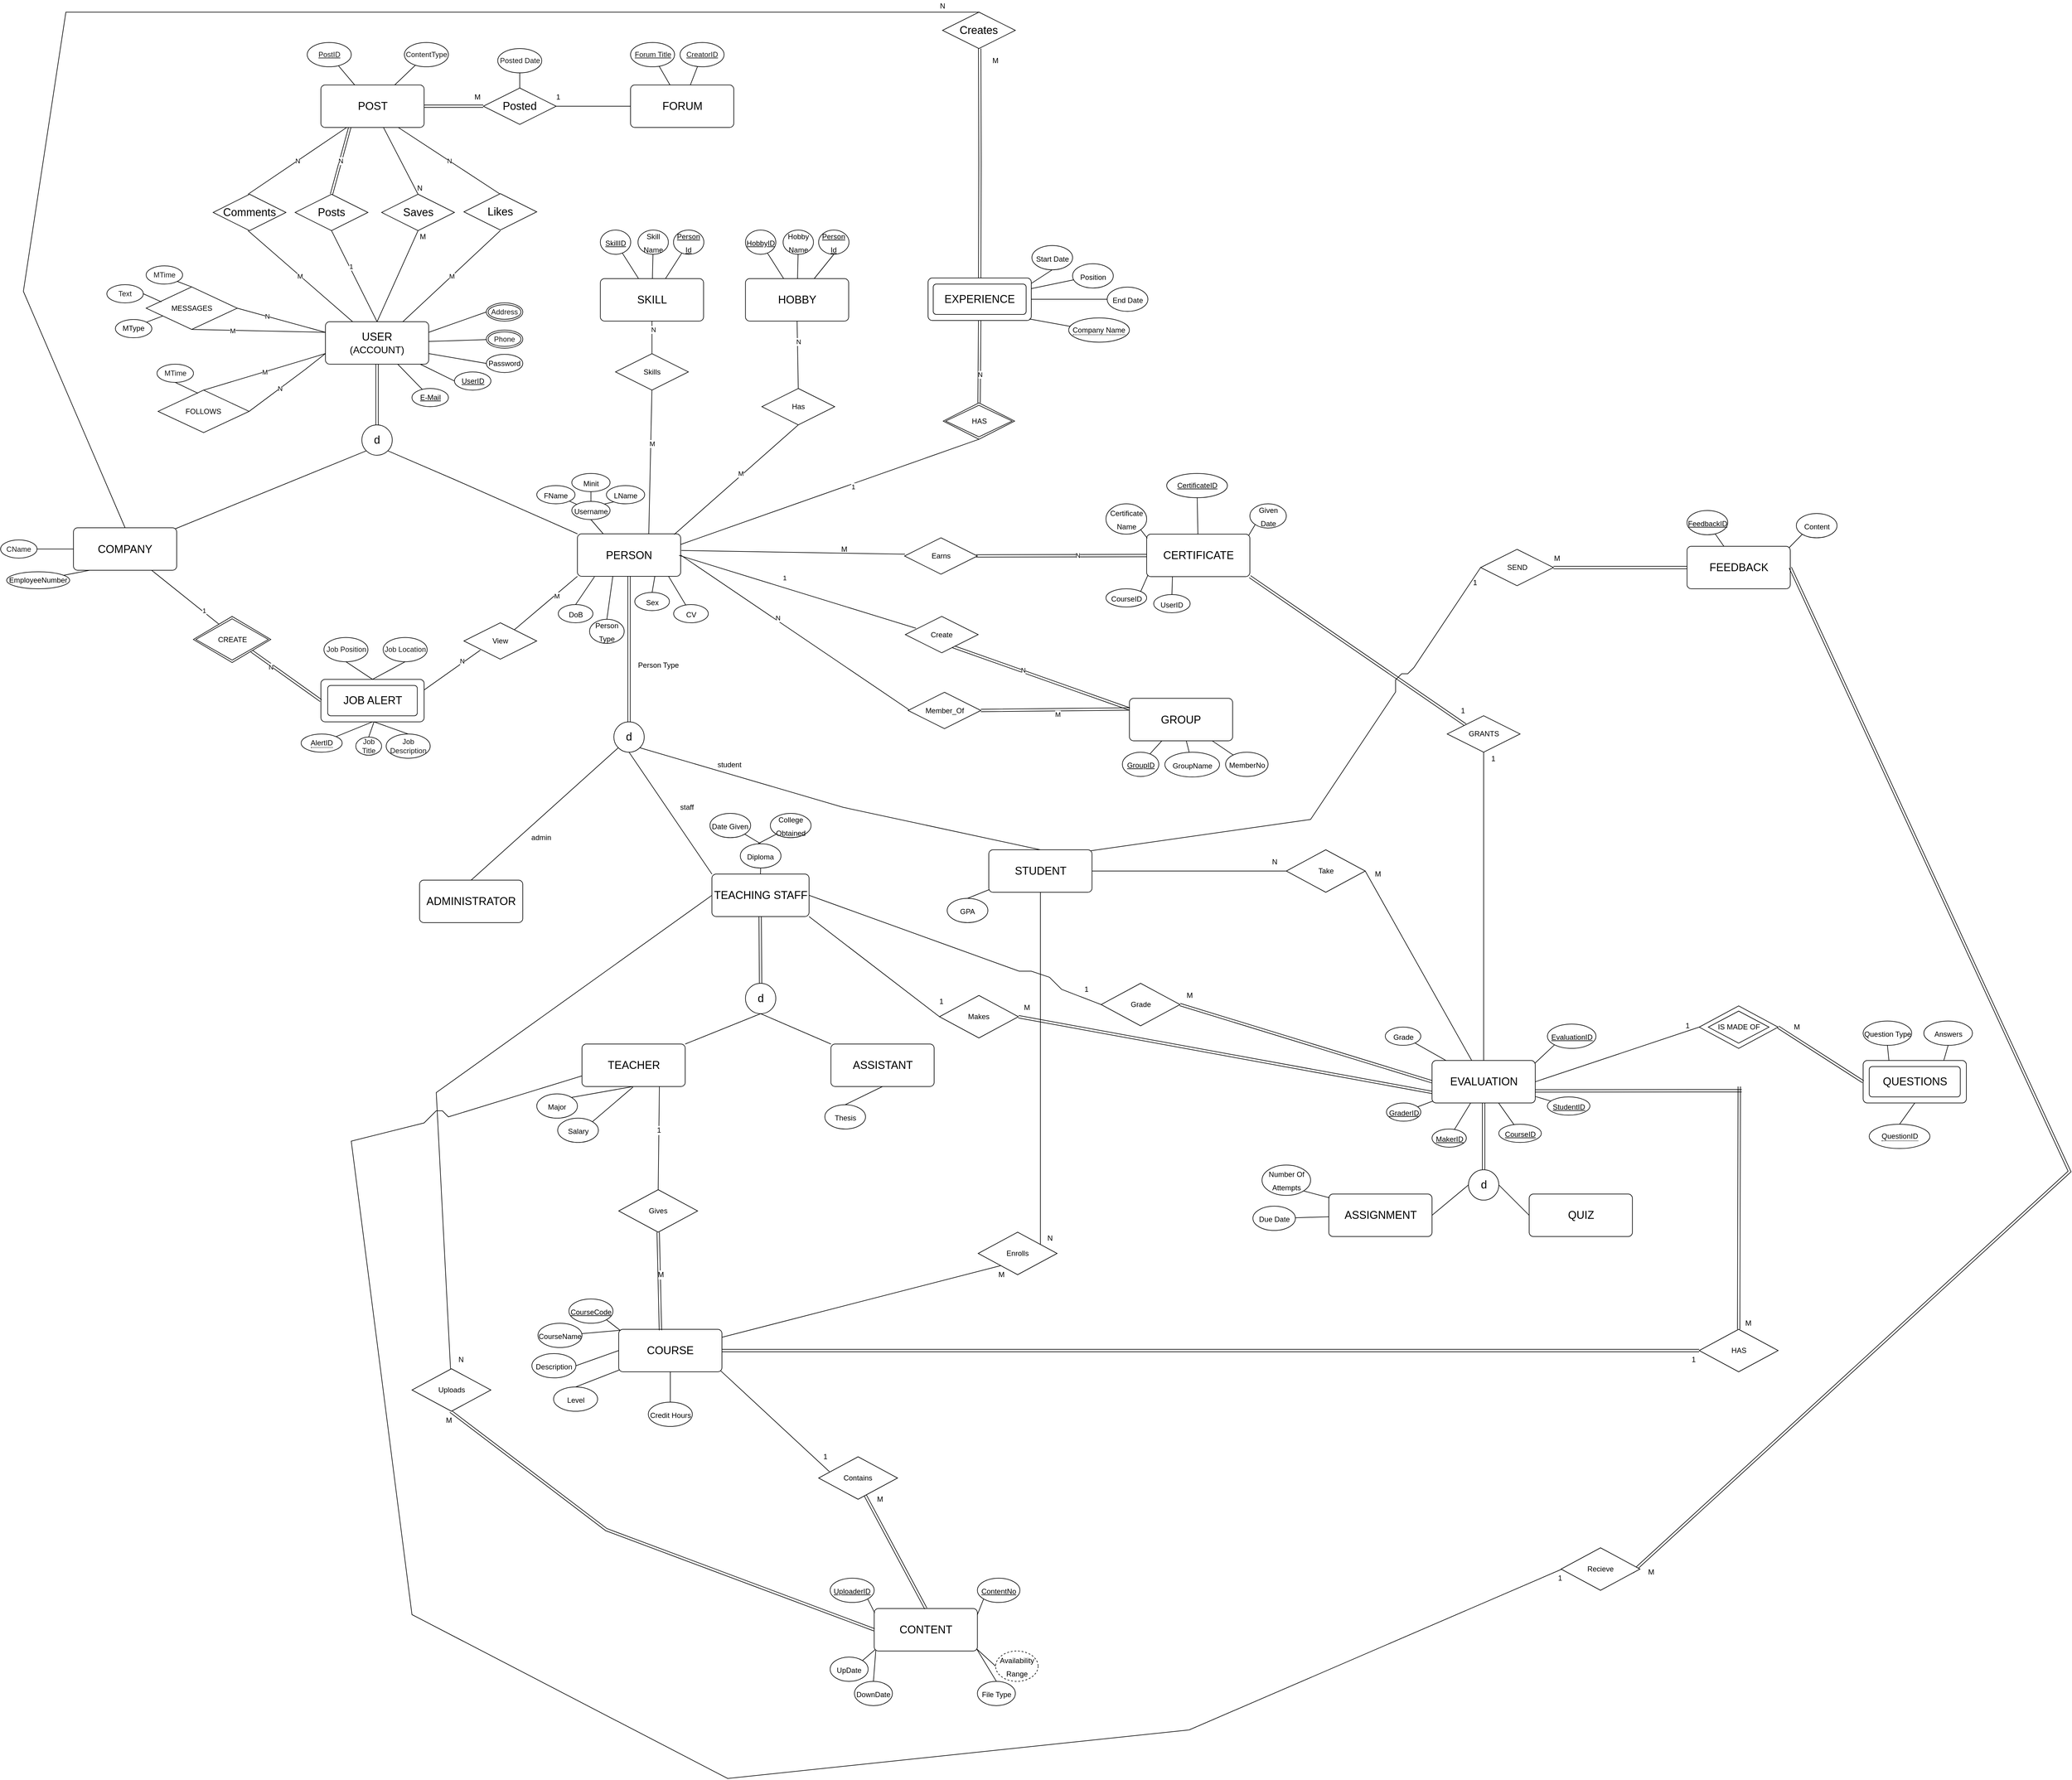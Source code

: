 <mxfile version="16.5.2" type="device"><diagram id="2U_VylmKx67nl-LmWr0G" name="Page-1"><mxGraphModel dx="1966" dy="829" grid="1" gridSize="10" guides="1" tooltips="1" connect="1" arrows="1" fold="1" page="1" pageScale="1" pageWidth="4681" pageHeight="3300" math="0" shadow="0"><root><mxCell id="0"/><mxCell id="1" parent="0"/><mxCell id="GZVE8NV06DhKu-A5bWn3-97" value="&lt;div&gt;&lt;font style=&quot;font-size: 18px&quot;&gt;USER&lt;/font&gt;&lt;/div&gt;&lt;div&gt;&lt;font size=&quot;3&quot;&gt;(ACCOUNT)&lt;br&gt;&lt;/font&gt;&lt;/div&gt;" style="rounded=1;arcSize=10;whiteSpace=wrap;html=1;align=center;" parent="1" vertex="1"><mxGeometry x="1655" y="1510" width="170" height="70" as="geometry"/></mxCell><mxCell id="GZVE8NV06DhKu-A5bWn3-98" value="" style="edgeStyle=none;rounded=0;orthogonalLoop=1;jettySize=auto;html=1;fontSize=18;endArrow=none;endFill=0;shape=link;" parent="1" target="GZVE8NV06DhKu-A5bWn3-97" edge="1"><mxGeometry relative="1" as="geometry"><mxPoint x="1740" y="1680" as="sourcePoint"/></mxGeometry></mxCell><mxCell id="GZVE8NV06DhKu-A5bWn3-99" value="d" style="ellipse;whiteSpace=wrap;html=1;aspect=fixed;fontSize=18;" parent="1" vertex="1"><mxGeometry x="1715" y="1680" width="50" height="50" as="geometry"/></mxCell><mxCell id="GZVE8NV06DhKu-A5bWn3-100" style="edgeStyle=none;rounded=0;orthogonalLoop=1;jettySize=auto;html=1;exitX=0;exitY=0;exitDx=0;exitDy=0;entryX=1;entryY=1;entryDx=0;entryDy=0;fontSize=18;endArrow=none;endFill=0;" parent="1" source="GZVE8NV06DhKu-A5bWn3-102" target="GZVE8NV06DhKu-A5bWn3-99" edge="1"><mxGeometry relative="1" as="geometry"><Array as="points"><mxPoint x="1867.5" y="1770"/></Array></mxGeometry></mxCell><mxCell id="GZVE8NV06DhKu-A5bWn3-101" value="" style="edgeStyle=none;rounded=0;orthogonalLoop=1;jettySize=auto;html=1;fontSize=12;endArrow=none;endFill=0;shape=link;" parent="1" source="GZVE8NV06DhKu-A5bWn3-102" target="GZVE8NV06DhKu-A5bWn3-121" edge="1"><mxGeometry relative="1" as="geometry"/></mxCell><mxCell id="GZVE8NV06DhKu-A5bWn3-102" value="&lt;font style=&quot;font-size: 18px&quot;&gt;PERSON&lt;/font&gt;" style="rounded=1;arcSize=10;whiteSpace=wrap;html=1;align=center;" parent="1" vertex="1"><mxGeometry x="2070" y="1859.5" width="170" height="70" as="geometry"/></mxCell><mxCell id="GZVE8NV06DhKu-A5bWn3-103" style="edgeStyle=none;rounded=0;orthogonalLoop=1;jettySize=auto;html=1;exitX=0.987;exitY=0.023;exitDx=0;exitDy=0;entryX=0;entryY=1;entryDx=0;entryDy=0;fontSize=18;endArrow=none;endFill=0;exitPerimeter=0;" parent="1" source="GZVE8NV06DhKu-A5bWn3-104" target="GZVE8NV06DhKu-A5bWn3-99" edge="1"><mxGeometry relative="1" as="geometry"><Array as="points"/></mxGeometry></mxCell><mxCell id="GZVE8NV06DhKu-A5bWn3-104" value="&lt;font style=&quot;font-size: 18px&quot;&gt;COMPANY&lt;/font&gt;" style="rounded=1;arcSize=10;whiteSpace=wrap;html=1;align=center;" parent="1" vertex="1"><mxGeometry x="1240" y="1849.5" width="170" height="70" as="geometry"/></mxCell><mxCell id="GZVE8NV06DhKu-A5bWn3-105" value="" style="edgeStyle=none;rounded=0;orthogonalLoop=1;jettySize=auto;html=1;fontSize=18;endArrow=none;endFill=0;" parent="1" source="GZVE8NV06DhKu-A5bWn3-106" target="GZVE8NV06DhKu-A5bWn3-104" edge="1"><mxGeometry relative="1" as="geometry"/></mxCell><mxCell id="GZVE8NV06DhKu-A5bWn3-106" value="CName" style="ellipse;whiteSpace=wrap;html=1;align=center;textOpacity=90;" parent="1" vertex="1"><mxGeometry x="1120" y="1869.5" width="60" height="30" as="geometry"/></mxCell><mxCell id="GZVE8NV06DhKu-A5bWn3-107" value="" style="edgeStyle=none;rounded=0;orthogonalLoop=1;jettySize=auto;html=1;fontColor=#000000;endArrow=none;endFill=0;entryX=0.157;entryY=1;entryDx=0;entryDy=0;entryPerimeter=0;" parent="1" source="GZVE8NV06DhKu-A5bWn3-108" target="GZVE8NV06DhKu-A5bWn3-104" edge="1"><mxGeometry relative="1" as="geometry"/></mxCell><mxCell id="GZVE8NV06DhKu-A5bWn3-108" value="EmployeeNumber" style="ellipse;whiteSpace=wrap;html=1;align=center;" parent="1" vertex="1"><mxGeometry x="1130" y="1922" width="103.75" height="28" as="geometry"/></mxCell><mxCell id="GZVE8NV06DhKu-A5bWn3-109" style="edgeStyle=none;rounded=0;orthogonalLoop=1;jettySize=auto;html=1;exitX=0.5;exitY=1;exitDx=0;exitDy=0;entryX=0.25;entryY=0;entryDx=0;entryDy=0;fontSize=12;endArrow=none;endFill=0;" parent="1" source="GZVE8NV06DhKu-A5bWn3-110" target="GZVE8NV06DhKu-A5bWn3-102" edge="1"><mxGeometry relative="1" as="geometry"/></mxCell><mxCell id="GZVE8NV06DhKu-A5bWn3-110" value="&lt;font style=&quot;font-size: 12px&quot;&gt;Username&lt;/font&gt;" style="ellipse;whiteSpace=wrap;html=1;align=center;fontSize=18;" parent="1" vertex="1"><mxGeometry x="2060.75" y="1806" width="63" height="30" as="geometry"/></mxCell><mxCell id="GZVE8NV06DhKu-A5bWn3-111" style="edgeStyle=none;rounded=0;orthogonalLoop=1;jettySize=auto;html=1;entryX=0.165;entryY=1.011;entryDx=0;entryDy=0;fontSize=12;endArrow=none;endFill=0;entryPerimeter=0;exitX=0.5;exitY=0;exitDx=0;exitDy=0;" parent="1" source="GZVE8NV06DhKu-A5bWn3-112" target="GZVE8NV06DhKu-A5bWn3-102" edge="1"><mxGeometry relative="1" as="geometry"><mxPoint x="2050.5" y="2000" as="sourcePoint"/></mxGeometry></mxCell><mxCell id="GZVE8NV06DhKu-A5bWn3-112" value="&lt;font style=&quot;font-size: 12px&quot;&gt;DoB&lt;/font&gt;" style="ellipse;whiteSpace=wrap;html=1;align=center;fontSize=18;" parent="1" vertex="1"><mxGeometry x="2038.5" y="1976" width="57" height="30" as="geometry"/></mxCell><mxCell id="GZVE8NV06DhKu-A5bWn3-113" style="edgeStyle=none;rounded=0;orthogonalLoop=1;jettySize=auto;html=1;exitX=0.5;exitY=0;exitDx=0;exitDy=0;fontSize=12;endArrow=none;endFill=0;entryX=0.75;entryY=1;entryDx=0;entryDy=0;" parent="1" source="GZVE8NV06DhKu-A5bWn3-114" target="GZVE8NV06DhKu-A5bWn3-102" edge="1"><mxGeometry relative="1" as="geometry"/></mxCell><mxCell id="GZVE8NV06DhKu-A5bWn3-114" value="&lt;font style=&quot;font-size: 12px&quot;&gt;Sex&lt;/font&gt;" style="ellipse;whiteSpace=wrap;html=1;align=center;fontSize=18;" parent="1" vertex="1"><mxGeometry x="2164.5" y="1956" width="57" height="30" as="geometry"/></mxCell><mxCell id="GZVE8NV06DhKu-A5bWn3-115" style="edgeStyle=none;rounded=0;orthogonalLoop=1;jettySize=auto;html=1;exitX=0.5;exitY=1;exitDx=0;exitDy=0;fontSize=12;endArrow=none;endFill=0;entryX=0.5;entryY=0;entryDx=0;entryDy=0;" parent="1" source="GZVE8NV06DhKu-A5bWn3-116" target="GZVE8NV06DhKu-A5bWn3-110" edge="1"><mxGeometry relative="1" as="geometry"><mxPoint x="1980.75" y="1880" as="targetPoint"/></mxGeometry></mxCell><mxCell id="GZVE8NV06DhKu-A5bWn3-116" value="&lt;font style=&quot;font-size: 12px&quot;&gt;Minit&lt;/font&gt;" style="ellipse;whiteSpace=wrap;html=1;align=center;fontSize=18;" parent="1" vertex="1"><mxGeometry x="2060.75" y="1760" width="63" height="30" as="geometry"/></mxCell><mxCell id="GZVE8NV06DhKu-A5bWn3-117" style="edgeStyle=none;rounded=0;orthogonalLoop=1;jettySize=auto;html=1;exitX=1;exitY=0.5;exitDx=0;exitDy=0;entryX=1;entryY=0;entryDx=0;entryDy=0;fontSize=12;endArrow=none;endFill=0;" parent="1" source="GZVE8NV06DhKu-A5bWn3-118" target="GZVE8NV06DhKu-A5bWn3-110" edge="1"><mxGeometry relative="1" as="geometry"/></mxCell><mxCell id="GZVE8NV06DhKu-A5bWn3-118" value="&lt;font style=&quot;font-size: 12px&quot;&gt;LName&lt;/font&gt;" style="ellipse;whiteSpace=wrap;html=1;align=center;fontSize=18;" parent="1" vertex="1"><mxGeometry x="2117.75" y="1780" width="63" height="30" as="geometry"/></mxCell><mxCell id="GZVE8NV06DhKu-A5bWn3-119" style="edgeStyle=none;rounded=0;orthogonalLoop=1;jettySize=auto;html=1;exitX=1;exitY=1;exitDx=0;exitDy=0;fontSize=12;endArrow=none;endFill=0;" parent="1" source="GZVE8NV06DhKu-A5bWn3-120" target="GZVE8NV06DhKu-A5bWn3-110" edge="1"><mxGeometry relative="1" as="geometry"/></mxCell><mxCell id="GZVE8NV06DhKu-A5bWn3-120" value="&lt;font style=&quot;font-size: 12px&quot;&gt;FName&lt;/font&gt;" style="ellipse;whiteSpace=wrap;html=1;align=center;fontSize=18;" parent="1" vertex="1"><mxGeometry x="2003" y="1780" width="63" height="30" as="geometry"/></mxCell><mxCell id="GZVE8NV06DhKu-A5bWn3-121" value="d" style="ellipse;whiteSpace=wrap;html=1;aspect=fixed;fontSize=18;" parent="1" vertex="1"><mxGeometry x="2130" y="2169.22" width="50" height="50" as="geometry"/></mxCell><mxCell id="GZVE8NV06DhKu-A5bWn3-122" style="edgeStyle=none;rounded=0;orthogonalLoop=1;jettySize=auto;html=1;exitX=0;exitY=0;exitDx=0;exitDy=0;entryX=0.5;entryY=1;entryDx=0;entryDy=0;fontSize=12;endArrow=none;endFill=0;" parent="1" source="GZVE8NV06DhKu-A5bWn3-123" target="GZVE8NV06DhKu-A5bWn3-150" edge="1"><mxGeometry relative="1" as="geometry"/></mxCell><mxCell id="GZVE8NV06DhKu-A5bWn3-123" value="&lt;font style=&quot;font-size: 18px&quot;&gt;ASSISTANT&lt;/font&gt;" style="rounded=1;arcSize=10;whiteSpace=wrap;html=1;align=center;" parent="1" vertex="1"><mxGeometry x="2487.5" y="2700" width="170" height="70" as="geometry"/></mxCell><mxCell id="GZVE8NV06DhKu-A5bWn3-124" style="edgeStyle=none;rounded=0;orthogonalLoop=1;jettySize=auto;html=1;exitX=0.5;exitY=0;exitDx=0;exitDy=0;entryX=0;entryY=1;entryDx=0;entryDy=0;fontSize=12;endArrow=none;endFill=0;" parent="1" source="GZVE8NV06DhKu-A5bWn3-125" target="GZVE8NV06DhKu-A5bWn3-121" edge="1"><mxGeometry relative="1" as="geometry"/></mxCell><mxCell id="GZVE8NV06DhKu-A5bWn3-125" value="&lt;font style=&quot;font-size: 18px&quot;&gt;ADMINISTRATOR&lt;/font&gt;" style="rounded=1;arcSize=10;whiteSpace=wrap;html=1;align=center;" parent="1" vertex="1"><mxGeometry x="1810" y="2430" width="170" height="70" as="geometry"/></mxCell><mxCell id="GZVE8NV06DhKu-A5bWn3-126" style="edgeStyle=none;rounded=0;orthogonalLoop=1;jettySize=auto;html=1;exitX=1;exitY=0;exitDx=0;exitDy=0;entryX=0.5;entryY=1;entryDx=0;entryDy=0;fontSize=12;endArrow=none;endFill=0;" parent="1" source="GZVE8NV06DhKu-A5bWn3-128" target="GZVE8NV06DhKu-A5bWn3-150" edge="1"><mxGeometry relative="1" as="geometry"/></mxCell><mxCell id="GZVE8NV06DhKu-A5bWn3-128" value="&lt;font style=&quot;font-size: 18px&quot;&gt;TEACHER&lt;/font&gt;" style="rounded=1;arcSize=10;whiteSpace=wrap;html=1;align=center;" parent="1" vertex="1"><mxGeometry x="2077.5" y="2700" width="170" height="70" as="geometry"/></mxCell><mxCell id="GZVE8NV06DhKu-A5bWn3-129" style="edgeStyle=none;rounded=0;orthogonalLoop=1;jettySize=auto;html=1;exitX=0.5;exitY=0;exitDx=0;exitDy=0;entryX=1;entryY=1;entryDx=0;entryDy=0;fontSize=12;endArrow=none;endFill=0;" parent="1" source="GZVE8NV06DhKu-A5bWn3-133" target="GZVE8NV06DhKu-A5bWn3-121" edge="1"><mxGeometry relative="1" as="geometry"><Array as="points"><mxPoint x="2507.5" y="2310"/></Array></mxGeometry></mxCell><mxCell id="GZVE8NV06DhKu-A5bWn3-130" style="edgeStyle=orthogonalEdgeStyle;rounded=0;orthogonalLoop=1;jettySize=auto;html=1;exitX=0.5;exitY=1;exitDx=0;exitDy=0;entryX=0.5;entryY=0;entryDx=0;entryDy=0;endArrow=none;endFill=0;" parent="1" source="GZVE8NV06DhKu-A5bWn3-133" edge="1"><mxGeometry relative="1" as="geometry"><mxPoint x="2832.5" y="3030" as="targetPoint"/></mxGeometry></mxCell><mxCell id="GZVE8NV06DhKu-A5bWn3-131" style="edgeStyle=none;rounded=0;orthogonalLoop=1;jettySize=auto;html=1;exitX=1;exitY=0.5;exitDx=0;exitDy=0;entryX=0;entryY=0.5;entryDx=0;entryDy=0;fontSize=12;endArrow=none;endFill=0;" parent="1" source="GZVE8NV06DhKu-A5bWn3-133" edge="1"><mxGeometry relative="1" as="geometry"><mxPoint x="3237.5" y="2415" as="targetPoint"/></mxGeometry></mxCell><mxCell id="GZVE8NV06DhKu-A5bWn3-132" style="edgeStyle=none;rounded=0;orthogonalLoop=1;jettySize=auto;html=1;exitX=0.988;exitY=0.023;exitDx=0;exitDy=0;entryX=0;entryY=0.5;entryDx=0;entryDy=0;fontSize=12;endArrow=none;endFill=0;exitPerimeter=0;" parent="1" source="GZVE8NV06DhKu-A5bWn3-133" edge="1"><mxGeometry relative="1" as="geometry"><Array as="points"><mxPoint x="3277.5" y="2330"/><mxPoint x="3417.5" y="2120"/><mxPoint x="3417.5" y="2110"/><mxPoint x="3417.5" y="2100"/><mxPoint x="3427.5" y="2090"/><mxPoint x="3437.5" y="2090"/><mxPoint x="3447.5" y="2080"/></Array><mxPoint x="3557.5" y="1915" as="targetPoint"/></mxGeometry></mxCell><mxCell id="GZVE8NV06DhKu-A5bWn3-133" value="&lt;font style=&quot;font-size: 18px&quot;&gt;STUDENT&lt;/font&gt;" style="rounded=1;arcSize=10;whiteSpace=wrap;html=1;align=center;" parent="1" vertex="1"><mxGeometry x="2747.5" y="2380" width="170" height="70" as="geometry"/></mxCell><mxCell id="GZVE8NV06DhKu-A5bWn3-134" style="edgeStyle=none;rounded=0;orthogonalLoop=1;jettySize=auto;html=1;exitX=1;exitY=0;exitDx=0;exitDy=0;entryX=0.016;entryY=0.969;entryDx=0;entryDy=0;fontSize=12;endArrow=none;endFill=0;entryPerimeter=0;" parent="1" source="GZVE8NV06DhKu-A5bWn3-135" edge="1"><mxGeometry relative="1" as="geometry"><mxPoint x="2161.72" y="2770" as="targetPoint"/></mxGeometry></mxCell><mxCell id="GZVE8NV06DhKu-A5bWn3-135" value="&lt;font style=&quot;font-size: 12px&quot;&gt;Major&lt;/font&gt;" style="ellipse;whiteSpace=wrap;html=1;align=center;fontSize=18;" parent="1" vertex="1"><mxGeometry x="2003" y="2782.17" width="67" height="40" as="geometry"/></mxCell><mxCell id="GZVE8NV06DhKu-A5bWn3-136" style="edgeStyle=none;rounded=0;orthogonalLoop=1;jettySize=auto;html=1;exitX=1;exitY=0;exitDx=0;exitDy=0;fontSize=12;endArrow=none;endFill=0;entryX=0.015;entryY=0.982;entryDx=0;entryDy=0;entryPerimeter=0;" parent="1" source="GZVE8NV06DhKu-A5bWn3-137" edge="1"><mxGeometry relative="1" as="geometry"><mxPoint x="2161.55" y="2770.91" as="targetPoint"/></mxGeometry></mxCell><mxCell id="GZVE8NV06DhKu-A5bWn3-137" value="&lt;font style=&quot;font-size: 12px&quot;&gt;Salary&lt;/font&gt;" style="ellipse;whiteSpace=wrap;html=1;align=center;fontSize=18;" parent="1" vertex="1"><mxGeometry x="2037.5" y="2822.17" width="67" height="40" as="geometry"/></mxCell><mxCell id="GZVE8NV06DhKu-A5bWn3-138" style="edgeStyle=none;rounded=0;orthogonalLoop=1;jettySize=auto;html=1;exitX=0;exitY=0;exitDx=0;exitDy=0;fontSize=12;endArrow=none;endFill=0;entryX=0.5;entryY=1;entryDx=0;entryDy=0;" parent="1" source="GZVE8NV06DhKu-A5bWn3-140" target="GZVE8NV06DhKu-A5bWn3-121" edge="1"><mxGeometry relative="1" as="geometry"><mxPoint x="2147.5" y="2290" as="targetPoint"/></mxGeometry></mxCell><mxCell id="GZVE8NV06DhKu-A5bWn3-139" style="edgeStyle=none;rounded=0;orthogonalLoop=1;jettySize=auto;html=1;exitX=1;exitY=0.5;exitDx=0;exitDy=0;entryX=0;entryY=0.5;entryDx=0;entryDy=0;endArrow=none;endFill=0;" parent="1" source="GZVE8NV06DhKu-A5bWn3-140" edge="1"><mxGeometry relative="1" as="geometry"><Array as="points"><mxPoint x="2797.5" y="2580"/><mxPoint x="2817.5" y="2580"/><mxPoint x="2847.5" y="2590"/><mxPoint x="2867.5" y="2610"/></Array><mxPoint x="2932.5" y="2635" as="targetPoint"/></mxGeometry></mxCell><mxCell id="GZVE8NV06DhKu-A5bWn3-438" style="edgeStyle=none;rounded=0;orthogonalLoop=1;jettySize=auto;html=1;exitX=1;exitY=1;exitDx=0;exitDy=0;entryX=0;entryY=0.5;entryDx=0;entryDy=0;fontSize=12;endArrow=none;endFill=0;" parent="1" source="GZVE8NV06DhKu-A5bWn3-140" target="GZVE8NV06DhKu-A5bWn3-437" edge="1"><mxGeometry relative="1" as="geometry"/></mxCell><mxCell id="GZVE8NV06DhKu-A5bWn3-140" value="&lt;font style=&quot;font-size: 18px&quot;&gt;TEACHING STAFF&lt;br&gt;&lt;/font&gt;" style="rounded=1;arcSize=10;whiteSpace=wrap;html=1;align=center;" parent="1" vertex="1"><mxGeometry x="2291.5" y="2420" width="160" height="70" as="geometry"/></mxCell><mxCell id="GZVE8NV06DhKu-A5bWn3-141" style="edgeStyle=none;rounded=0;orthogonalLoop=1;jettySize=auto;html=1;exitX=0.5;exitY=1;exitDx=0;exitDy=0;entryX=0.5;entryY=0;entryDx=0;entryDy=0;fontSize=18;endArrow=none;endFill=0;" parent="1" source="GZVE8NV06DhKu-A5bWn3-142" target="GZVE8NV06DhKu-A5bWn3-140" edge="1"><mxGeometry relative="1" as="geometry"/></mxCell><mxCell id="GZVE8NV06DhKu-A5bWn3-142" value="&lt;font style=&quot;font-size: 12px&quot;&gt;Diploma&lt;/font&gt;" style="ellipse;whiteSpace=wrap;html=1;align=center;fontSize=18;" parent="1" vertex="1"><mxGeometry x="2338.25" y="2370" width="67" height="40" as="geometry"/></mxCell><mxCell id="GZVE8NV06DhKu-A5bWn3-143" style="edgeStyle=none;rounded=0;orthogonalLoop=1;jettySize=auto;html=1;exitX=1;exitY=1;exitDx=0;exitDy=0;entryX=0.5;entryY=0;entryDx=0;entryDy=0;fontSize=18;endArrow=none;endFill=0;" parent="1" source="GZVE8NV06DhKu-A5bWn3-144" target="GZVE8NV06DhKu-A5bWn3-142" edge="1"><mxGeometry relative="1" as="geometry"/></mxCell><mxCell id="GZVE8NV06DhKu-A5bWn3-144" value="&lt;font style=&quot;font-size: 14px&quot;&gt;&lt;font style=&quot;font-size: 12px&quot;&gt;Date Given&lt;/font&gt;&lt;br&gt;&lt;/font&gt;" style="ellipse;whiteSpace=wrap;html=1;align=center;fontSize=18;" parent="1" vertex="1"><mxGeometry x="2288.25" y="2320" width="67" height="40" as="geometry"/></mxCell><mxCell id="GZVE8NV06DhKu-A5bWn3-145" style="rounded=0;orthogonalLoop=1;jettySize=auto;html=1;exitX=0;exitY=1;exitDx=0;exitDy=0;fontSize=18;endArrow=none;endFill=0;" parent="1" source="GZVE8NV06DhKu-A5bWn3-146" edge="1"><mxGeometry relative="1" as="geometry"><mxPoint x="2367.5" y="2370" as="targetPoint"/></mxGeometry></mxCell><mxCell id="GZVE8NV06DhKu-A5bWn3-146" value="&lt;font style=&quot;font-size: 12px&quot;&gt;College Obtained&lt;br&gt;&lt;/font&gt;" style="ellipse;whiteSpace=wrap;html=1;align=center;fontSize=18;" parent="1" vertex="1"><mxGeometry x="2387.75" y="2320" width="67" height="40" as="geometry"/></mxCell><mxCell id="GZVE8NV06DhKu-A5bWn3-147" style="edgeStyle=none;rounded=0;orthogonalLoop=1;jettySize=auto;html=1;exitX=0.5;exitY=0;exitDx=0;exitDy=0;entryX=0.5;entryY=1;entryDx=0;entryDy=0;fontSize=12;endArrow=none;endFill=0;" parent="1" source="GZVE8NV06DhKu-A5bWn3-148" target="GZVE8NV06DhKu-A5bWn3-123" edge="1"><mxGeometry relative="1" as="geometry"/></mxCell><mxCell id="GZVE8NV06DhKu-A5bWn3-148" value="&lt;font style=&quot;font-size: 12px&quot;&gt;Thesis&lt;/font&gt;" style="ellipse;whiteSpace=wrap;html=1;align=center;fontSize=18;" parent="1" vertex="1"><mxGeometry x="2477.5" y="2800" width="67" height="40" as="geometry"/></mxCell><mxCell id="GZVE8NV06DhKu-A5bWn3-149" value="" style="edgeStyle=none;rounded=0;orthogonalLoop=1;jettySize=auto;html=1;fontSize=12;endArrow=none;endFill=0;shape=link;" parent="1" target="GZVE8NV06DhKu-A5bWn3-150" edge="1"><mxGeometry relative="1" as="geometry"><mxPoint x="2370.964" y="2490" as="sourcePoint"/></mxGeometry></mxCell><mxCell id="GZVE8NV06DhKu-A5bWn3-150" value="d" style="ellipse;whiteSpace=wrap;html=1;aspect=fixed;fontSize=18;" parent="1" vertex="1"><mxGeometry x="2346.75" y="2600" width="50" height="50" as="geometry"/></mxCell><mxCell id="GZVE8NV06DhKu-A5bWn3-151" style="edgeStyle=none;rounded=0;orthogonalLoop=1;jettySize=auto;html=1;exitX=0.5;exitY=1;exitDx=0;exitDy=0;fontSize=12;endArrow=none;endFill=0;" parent="1" source="GZVE8NV06DhKu-A5bWn3-137" target="GZVE8NV06DhKu-A5bWn3-137" edge="1"><mxGeometry relative="1" as="geometry"/></mxCell><mxCell id="GZVE8NV06DhKu-A5bWn3-152" style="edgeStyle=none;rounded=0;orthogonalLoop=1;jettySize=auto;html=1;exitX=0.5;exitY=0;exitDx=0;exitDy=0;entryX=0.006;entryY=0.936;entryDx=0;entryDy=0;fontSize=12;endArrow=none;endFill=0;entryPerimeter=0;" parent="1" source="GZVE8NV06DhKu-A5bWn3-153" target="GZVE8NV06DhKu-A5bWn3-133" edge="1"><mxGeometry relative="1" as="geometry"/></mxCell><mxCell id="GZVE8NV06DhKu-A5bWn3-153" value="&lt;font style=&quot;font-size: 12px&quot;&gt;GPA&lt;/font&gt;" style="ellipse;whiteSpace=wrap;html=1;align=center;fontSize=18;" parent="1" vertex="1"><mxGeometry x="2679" y="2460" width="67" height="40" as="geometry"/></mxCell><mxCell id="GZVE8NV06DhKu-A5bWn3-154" style="edgeStyle=none;rounded=0;orthogonalLoop=1;jettySize=auto;html=1;exitX=1;exitY=0.25;exitDx=0;exitDy=0;fontColor=#000000;endArrow=none;endFill=0;" parent="1" source="GZVE8NV06DhKu-A5bWn3-156" edge="1"><mxGeometry relative="1" as="geometry"><mxPoint x="1910.171" y="2051.085" as="targetPoint"/></mxGeometry></mxCell><mxCell id="GZVE8NV06DhKu-A5bWn3-155" value="N" style="edgeLabel;html=1;align=center;verticalAlign=middle;resizable=0;points=[];fontColor=#000000;" parent="GZVE8NV06DhKu-A5bWn3-154" vertex="1" connectable="0"><mxGeometry x="0.37" y="3" relative="1" as="geometry"><mxPoint as="offset"/></mxGeometry></mxCell><mxCell id="GZVE8NV06DhKu-A5bWn3-156" value="" style="rounded=1;arcSize=10;whiteSpace=wrap;html=1;align=center;" parent="1" vertex="1"><mxGeometry x="1647.5" y="2099.22" width="170" height="70" as="geometry"/></mxCell><mxCell id="GZVE8NV06DhKu-A5bWn3-157" value="&lt;font style=&quot;font-size: 18px&quot;&gt;JOB ALERT&lt;/font&gt;" style="rounded=1;arcSize=10;whiteSpace=wrap;html=1;align=center;" parent="1" vertex="1"><mxGeometry x="1658.75" y="2109.22" width="147.5" height="50" as="geometry"/></mxCell><mxCell id="GZVE8NV06DhKu-A5bWn3-158" style="edgeStyle=none;rounded=0;orthogonalLoop=1;jettySize=auto;html=1;exitX=1;exitY=0;exitDx=0;exitDy=0;entryX=0.5;entryY=1;entryDx=0;entryDy=0;fontSize=18;endArrow=none;endFill=0;" parent="1" source="GZVE8NV06DhKu-A5bWn3-167" target="GZVE8NV06DhKu-A5bWn3-156" edge="1"><mxGeometry relative="1" as="geometry"><mxPoint x="1665" y="2199.22" as="sourcePoint"/></mxGeometry></mxCell><mxCell id="GZVE8NV06DhKu-A5bWn3-159" style="edgeStyle=none;rounded=0;orthogonalLoop=1;jettySize=auto;html=1;exitX=0.5;exitY=0;exitDx=0;exitDy=0;fontSize=18;endArrow=none;endFill=0;" parent="1" source="GZVE8NV06DhKu-A5bWn3-160" edge="1"><mxGeometry relative="1" as="geometry"><mxPoint x="1735" y="2169.22" as="targetPoint"/></mxGeometry></mxCell><mxCell id="GZVE8NV06DhKu-A5bWn3-160" value="Job Title" style="ellipse;whiteSpace=wrap;html=1;align=center;textOpacity=90;" parent="1" vertex="1"><mxGeometry x="1705" y="2194.22" width="42.5" height="30" as="geometry"/></mxCell><mxCell id="GZVE8NV06DhKu-A5bWn3-161" style="edgeStyle=none;rounded=0;orthogonalLoop=1;jettySize=auto;html=1;exitX=0.5;exitY=0;exitDx=0;exitDy=0;fontSize=18;endArrow=none;endFill=0;" parent="1" source="GZVE8NV06DhKu-A5bWn3-162" edge="1"><mxGeometry relative="1" as="geometry"><mxPoint x="1735" y="2169.22" as="targetPoint"/></mxGeometry></mxCell><mxCell id="GZVE8NV06DhKu-A5bWn3-162" value="Job Description" style="ellipse;whiteSpace=wrap;html=1;align=center;textOpacity=90;" parent="1" vertex="1"><mxGeometry x="1755" y="2189.22" width="72.5" height="40" as="geometry"/></mxCell><mxCell id="GZVE8NV06DhKu-A5bWn3-163" style="edgeStyle=none;rounded=0;orthogonalLoop=1;jettySize=auto;html=1;exitX=0.5;exitY=1;exitDx=0;exitDy=0;entryX=0.5;entryY=0;entryDx=0;entryDy=0;fontSize=18;endArrow=none;endFill=0;" parent="1" source="GZVE8NV06DhKu-A5bWn3-164" target="GZVE8NV06DhKu-A5bWn3-156" edge="1"><mxGeometry relative="1" as="geometry"><mxPoint x="1720" y="2033.72" as="targetPoint"/></mxGeometry></mxCell><mxCell id="GZVE8NV06DhKu-A5bWn3-164" value="Job Location" style="ellipse;whiteSpace=wrap;html=1;align=center;textOpacity=90;" parent="1" vertex="1"><mxGeometry x="1750" y="2030.22" width="72.5" height="40" as="geometry"/></mxCell><mxCell id="GZVE8NV06DhKu-A5bWn3-165" style="edgeStyle=none;rounded=0;orthogonalLoop=1;jettySize=auto;html=1;exitX=0.5;exitY=1;exitDx=0;exitDy=0;entryX=0.5;entryY=0;entryDx=0;entryDy=0;fontSize=18;endArrow=none;endFill=0;" parent="1" source="GZVE8NV06DhKu-A5bWn3-166" target="GZVE8NV06DhKu-A5bWn3-156" edge="1"><mxGeometry relative="1" as="geometry"><mxPoint x="1720" y="2033.72" as="targetPoint"/></mxGeometry></mxCell><mxCell id="GZVE8NV06DhKu-A5bWn3-166" value="Job Position" style="ellipse;whiteSpace=wrap;html=1;align=center;textOpacity=90;" parent="1" vertex="1"><mxGeometry x="1652.5" y="2030.22" width="72.5" height="40" as="geometry"/></mxCell><mxCell id="GZVE8NV06DhKu-A5bWn3-167" value="&lt;span style=&quot;border-bottom: 1px dotted&quot;&gt;AlertID&lt;/span&gt;" style="ellipse;whiteSpace=wrap;html=1;align=center;fontSize=12;" parent="1" vertex="1"><mxGeometry x="1615" y="2189.22" width="67.5" height="30" as="geometry"/></mxCell><mxCell id="GZVE8NV06DhKu-A5bWn3-168" value="&lt;font style=&quot;font-size: 18px&quot;&gt;GROUP&lt;/font&gt;" style="rounded=1;arcSize=10;whiteSpace=wrap;html=1;align=center;" parent="1" vertex="1"><mxGeometry x="2979.1" y="2130.5" width="170" height="70" as="geometry"/></mxCell><mxCell id="GZVE8NV06DhKu-A5bWn3-169" value="" style="edgeStyle=none;rounded=0;orthogonalLoop=1;jettySize=auto;html=1;fontSize=12;endArrow=none;endFill=0;" parent="1" source="GZVE8NV06DhKu-A5bWn3-170" target="GZVE8NV06DhKu-A5bWn3-168" edge="1"><mxGeometry relative="1" as="geometry"/></mxCell><mxCell id="GZVE8NV06DhKu-A5bWn3-170" value="&lt;font style=&quot;font-size: 12px&quot;&gt;&lt;u&gt;GroupID&lt;/u&gt;&lt;/font&gt;" style="ellipse;whiteSpace=wrap;html=1;align=center;fontSize=18;" parent="1" vertex="1"><mxGeometry x="2967.5" y="2219.22" width="60" height="40" as="geometry"/></mxCell><mxCell id="GZVE8NV06DhKu-A5bWn3-171" value="" style="edgeStyle=none;rounded=0;orthogonalLoop=1;jettySize=auto;html=1;fontSize=12;endArrow=none;endFill=0;" parent="1" source="GZVE8NV06DhKu-A5bWn3-172" target="GZVE8NV06DhKu-A5bWn3-168" edge="1"><mxGeometry relative="1" as="geometry"/></mxCell><mxCell id="GZVE8NV06DhKu-A5bWn3-172" value="&lt;font style=&quot;font-size: 12px&quot;&gt;GroupName&lt;br&gt;&lt;/font&gt;" style="ellipse;whiteSpace=wrap;html=1;align=center;fontSize=18;" parent="1" vertex="1"><mxGeometry x="3037.5" y="2219.22" width="90" height="40.78" as="geometry"/></mxCell><mxCell id="GZVE8NV06DhKu-A5bWn3-173" value="" style="edgeStyle=none;rounded=0;orthogonalLoop=1;jettySize=auto;html=1;fontSize=12;endArrow=none;endFill=0;" parent="1" source="GZVE8NV06DhKu-A5bWn3-174" target="GZVE8NV06DhKu-A5bWn3-168" edge="1"><mxGeometry relative="1" as="geometry"/></mxCell><mxCell id="GZVE8NV06DhKu-A5bWn3-174" value="&lt;font style=&quot;font-size: 12px&quot;&gt;MemberNo&lt;br&gt;&lt;/font&gt;" style="ellipse;whiteSpace=wrap;html=1;align=center;fontSize=18;" parent="1" vertex="1"><mxGeometry x="3137.5" y="2219.22" width="70" height="40" as="geometry"/></mxCell><mxCell id="GZVE8NV06DhKu-A5bWn3-175" value="" style="edgeStyle=none;rounded=0;orthogonalLoop=1;jettySize=auto;html=1;fontSize=12;endArrow=none;endFill=0;entryX=0.882;entryY=0.996;entryDx=0;entryDy=0;entryPerimeter=0;" parent="1" source="GZVE8NV06DhKu-A5bWn3-176" target="GZVE8NV06DhKu-A5bWn3-102" edge="1"><mxGeometry relative="1" as="geometry"/></mxCell><mxCell id="GZVE8NV06DhKu-A5bWn3-176" value="&lt;font style=&quot;font-size: 12px&quot;&gt;CV&lt;/font&gt;" style="ellipse;whiteSpace=wrap;html=1;align=center;fontSize=18;" parent="1" vertex="1"><mxGeometry x="2228.5" y="1976" width="57" height="30" as="geometry"/></mxCell><mxCell id="GZVE8NV06DhKu-A5bWn3-177" value="&lt;font style=&quot;font-size: 18px&quot;&gt;FORUM&lt;/font&gt;" style="rounded=1;arcSize=10;whiteSpace=wrap;html=1;align=center;" parent="1" vertex="1"><mxGeometry x="2157.5" y="1120" width="170" height="70" as="geometry"/></mxCell><mxCell id="GZVE8NV06DhKu-A5bWn3-178" value="&lt;font style=&quot;font-size: 18px&quot;&gt;POST&lt;/font&gt;" style="rounded=1;arcSize=10;whiteSpace=wrap;html=1;align=center;" parent="1" vertex="1"><mxGeometry x="1647.5" y="1120" width="170" height="70" as="geometry"/></mxCell><mxCell id="GZVE8NV06DhKu-A5bWn3-179" value="" style="edgeStyle=none;rounded=0;orthogonalLoop=1;jettySize=auto;html=1;fontSize=18;endArrow=none;endFill=0;" parent="1" source="GZVE8NV06DhKu-A5bWn3-180" target="GZVE8NV06DhKu-A5bWn3-177" edge="1"><mxGeometry relative="1" as="geometry"/></mxCell><mxCell id="GZVE8NV06DhKu-A5bWn3-180" value="&lt;u&gt;Forum Title&lt;/u&gt;" style="ellipse;whiteSpace=wrap;html=1;align=center;textOpacity=90;" parent="1" vertex="1"><mxGeometry x="2157.5" y="1050" width="72.5" height="40" as="geometry"/></mxCell><mxCell id="GZVE8NV06DhKu-A5bWn3-181" value="" style="edgeStyle=none;rounded=0;orthogonalLoop=1;jettySize=auto;html=1;fontSize=18;endArrow=none;endFill=0;" parent="1" source="GZVE8NV06DhKu-A5bWn3-182" target="GZVE8NV06DhKu-A5bWn3-177" edge="1"><mxGeometry relative="1" as="geometry"/></mxCell><mxCell id="GZVE8NV06DhKu-A5bWn3-182" value="&lt;u&gt;CreatorID&lt;/u&gt;" style="ellipse;whiteSpace=wrap;html=1;align=center;textOpacity=90;" parent="1" vertex="1"><mxGeometry x="2239" y="1050" width="72.5" height="40" as="geometry"/></mxCell><mxCell id="GZVE8NV06DhKu-A5bWn3-183" value="" style="edgeStyle=none;rounded=0;orthogonalLoop=1;jettySize=auto;html=1;fontSize=18;endArrow=none;endFill=0;" parent="1" source="GZVE8NV06DhKu-A5bWn3-184" target="GZVE8NV06DhKu-A5bWn3-178" edge="1"><mxGeometry relative="1" as="geometry"/></mxCell><mxCell id="GZVE8NV06DhKu-A5bWn3-184" value="&lt;u&gt;PostID&lt;/u&gt;" style="ellipse;whiteSpace=wrap;html=1;align=center;textOpacity=90;" parent="1" vertex="1"><mxGeometry x="1625" y="1050" width="72.5" height="40" as="geometry"/></mxCell><mxCell id="GZVE8NV06DhKu-A5bWn3-185" value="" style="edgeStyle=none;rounded=0;orthogonalLoop=1;jettySize=auto;html=1;fontSize=18;endArrow=none;endFill=0;" parent="1" source="GZVE8NV06DhKu-A5bWn3-186" target="GZVE8NV06DhKu-A5bWn3-178" edge="1"><mxGeometry relative="1" as="geometry"/></mxCell><mxCell id="GZVE8NV06DhKu-A5bWn3-186" value="ContentType" style="ellipse;whiteSpace=wrap;html=1;align=center;textOpacity=90;" parent="1" vertex="1"><mxGeometry x="1785" y="1050" width="72.5" height="40" as="geometry"/></mxCell><mxCell id="GZVE8NV06DhKu-A5bWn3-187" style="edgeStyle=none;rounded=0;orthogonalLoop=1;jettySize=auto;html=1;exitX=1;exitY=0.5;exitDx=0;exitDy=0;fontSize=18;endArrow=none;endFill=0;" parent="1" target="GZVE8NV06DhKu-A5bWn3-177" edge="1"><mxGeometry relative="1" as="geometry"><mxPoint x="2035.0" y="1155" as="sourcePoint"/></mxGeometry></mxCell><mxCell id="GZVE8NV06DhKu-A5bWn3-188" style="edgeStyle=none;rounded=0;orthogonalLoop=1;jettySize=auto;html=1;exitX=0;exitY=0.5;exitDx=0;exitDy=0;entryX=1;entryY=0.5;entryDx=0;entryDy=0;fontSize=18;endArrow=none;endFill=0;shape=link;" parent="1" target="GZVE8NV06DhKu-A5bWn3-178" edge="1"><mxGeometry relative="1" as="geometry"><mxPoint x="1915" y="1155" as="sourcePoint"/></mxGeometry></mxCell><mxCell id="GZVE8NV06DhKu-A5bWn3-189" value="" style="edgeStyle=none;rounded=0;orthogonalLoop=1;jettySize=auto;html=1;fontSize=18;endArrow=none;endFill=0;" parent="1" target="GZVE8NV06DhKu-A5bWn3-190" edge="1"><mxGeometry relative="1" as="geometry"><mxPoint x="1975.0" y="1125" as="sourcePoint"/></mxGeometry></mxCell><mxCell id="GZVE8NV06DhKu-A5bWn3-190" value="Posted Date" style="ellipse;whiteSpace=wrap;html=1;align=center;textOpacity=90;" parent="1" vertex="1"><mxGeometry x="1938.75" y="1060" width="72.5" height="40" as="geometry"/></mxCell><mxCell id="GZVE8NV06DhKu-A5bWn3-191" style="edgeStyle=none;rounded=0;orthogonalLoop=1;jettySize=auto;html=1;exitX=0.987;exitY=0.974;exitDx=0;exitDy=0;entryX=0.3;entryY=0.207;entryDx=0;entryDy=0;entryPerimeter=0;endArrow=none;endFill=0;exitPerimeter=0;" parent="1" source="GZVE8NV06DhKu-A5bWn3-193" edge="1"><mxGeometry relative="1" as="geometry"><mxPoint x="2485.0" y="3404.49" as="targetPoint"/></mxGeometry></mxCell><mxCell id="GZVE8NV06DhKu-A5bWn3-192" style="edgeStyle=none;rounded=0;orthogonalLoop=1;jettySize=auto;html=1;exitX=1;exitY=0.5;exitDx=0;exitDy=0;entryX=0;entryY=0.5;entryDx=0;entryDy=0;fontSize=12;endArrow=none;endFill=0;shape=link;" parent="1" source="GZVE8NV06DhKu-A5bWn3-193" target="GZVE8NV06DhKu-A5bWn3-357" edge="1"><mxGeometry relative="1" as="geometry"/></mxCell><mxCell id="GZVE8NV06DhKu-A5bWn3-193" value="&lt;font style=&quot;font-size: 18px&quot;&gt;COURSE&lt;/font&gt;" style="rounded=1;arcSize=10;whiteSpace=wrap;html=1;align=center;" parent="1" vertex="1"><mxGeometry x="2138" y="3170" width="170" height="70" as="geometry"/></mxCell><mxCell id="GZVE8NV06DhKu-A5bWn3-194" style="edgeStyle=none;rounded=0;orthogonalLoop=1;jettySize=auto;html=1;exitX=1;exitY=1;exitDx=0;exitDy=0;entryX=0.017;entryY=0.03;entryDx=0;entryDy=0;fontSize=12;endArrow=none;endFill=0;entryPerimeter=0;" parent="1" source="GZVE8NV06DhKu-A5bWn3-195" target="GZVE8NV06DhKu-A5bWn3-193" edge="1"><mxGeometry relative="1" as="geometry"/></mxCell><mxCell id="GZVE8NV06DhKu-A5bWn3-195" value="&lt;font style=&quot;font-size: 12px&quot;&gt;&lt;u&gt;CourseCode&lt;/u&gt;&lt;/font&gt;" style="ellipse;whiteSpace=wrap;html=1;align=center;fontSize=18;" parent="1" vertex="1"><mxGeometry x="2056" y="3120" width="72.5" height="40" as="geometry"/></mxCell><mxCell id="GZVE8NV06DhKu-A5bWn3-196" value="" style="edgeStyle=none;rounded=0;orthogonalLoop=1;jettySize=auto;html=1;fontSize=12;endArrow=none;endFill=0;entryX=0.016;entryY=0.023;entryDx=0;entryDy=0;entryPerimeter=0;" parent="1" source="GZVE8NV06DhKu-A5bWn3-197" target="GZVE8NV06DhKu-A5bWn3-193" edge="1"><mxGeometry relative="1" as="geometry"/></mxCell><mxCell id="GZVE8NV06DhKu-A5bWn3-197" value="&lt;font style=&quot;font-size: 12px&quot;&gt;CourseName&lt;/font&gt;" style="ellipse;whiteSpace=wrap;html=1;align=center;fontSize=18;" parent="1" vertex="1"><mxGeometry x="2005" y="3160" width="72.5" height="40" as="geometry"/></mxCell><mxCell id="GZVE8NV06DhKu-A5bWn3-198" style="edgeStyle=none;rounded=0;orthogonalLoop=1;jettySize=auto;html=1;exitX=1;exitY=0.5;exitDx=0;exitDy=0;entryX=0;entryY=0.5;entryDx=0;entryDy=0;fontSize=12;endArrow=none;endFill=0;" parent="1" source="GZVE8NV06DhKu-A5bWn3-199" target="GZVE8NV06DhKu-A5bWn3-193" edge="1"><mxGeometry relative="1" as="geometry"/></mxCell><mxCell id="GZVE8NV06DhKu-A5bWn3-199" value="&lt;font style=&quot;font-size: 12px&quot;&gt;Description&lt;/font&gt;" style="ellipse;whiteSpace=wrap;html=1;align=center;fontSize=18;" parent="1" vertex="1"><mxGeometry x="1995" y="3210" width="72.5" height="40" as="geometry"/></mxCell><mxCell id="GZVE8NV06DhKu-A5bWn3-200" style="edgeStyle=none;rounded=0;orthogonalLoop=1;jettySize=auto;html=1;exitX=0.5;exitY=0;exitDx=0;exitDy=0;entryX=0.009;entryY=0.954;entryDx=0;entryDy=0;entryPerimeter=0;fontSize=12;endArrow=none;endFill=0;" parent="1" source="GZVE8NV06DhKu-A5bWn3-201" target="GZVE8NV06DhKu-A5bWn3-193" edge="1"><mxGeometry relative="1" as="geometry"/></mxCell><mxCell id="GZVE8NV06DhKu-A5bWn3-201" value="&lt;font style=&quot;font-size: 12px&quot;&gt;Level&lt;/font&gt;" style="ellipse;whiteSpace=wrap;html=1;align=center;fontSize=18;" parent="1" vertex="1"><mxGeometry x="2030.75" y="3265" width="72.5" height="40" as="geometry"/></mxCell><mxCell id="GZVE8NV06DhKu-A5bWn3-202" value="" style="edgeStyle=none;rounded=0;orthogonalLoop=1;jettySize=auto;html=1;fontColor=#000000;endArrow=none;endFill=0;" parent="1" source="GZVE8NV06DhKu-A5bWn3-203" target="GZVE8NV06DhKu-A5bWn3-193" edge="1"><mxGeometry relative="1" as="geometry"/></mxCell><mxCell id="GZVE8NV06DhKu-A5bWn3-203" value="&lt;font style=&quot;font-size: 12px&quot;&gt;Credit Hours&lt;br&gt;&lt;/font&gt;" style="ellipse;whiteSpace=wrap;html=1;align=center;fontSize=18;" parent="1" vertex="1"><mxGeometry x="2186.75" y="3290" width="72.5" height="40" as="geometry"/></mxCell><mxCell id="GZVE8NV06DhKu-A5bWn3-206" value="&lt;font style=&quot;font-size: 18px&quot;&gt;CONTENT&lt;/font&gt;" style="rounded=1;arcSize=10;whiteSpace=wrap;html=1;align=center;" parent="1" vertex="1"><mxGeometry x="2558.75" y="3630" width="170" height="70" as="geometry"/></mxCell><mxCell id="GZVE8NV06DhKu-A5bWn3-207" style="edgeStyle=none;rounded=0;orthogonalLoop=1;jettySize=auto;html=1;exitX=1;exitY=1;exitDx=0;exitDy=0;entryX=0.005;entryY=0.103;entryDx=0;entryDy=0;entryPerimeter=0;fontSize=12;endArrow=none;endFill=0;" parent="1" source="GZVE8NV06DhKu-A5bWn3-208" target="GZVE8NV06DhKu-A5bWn3-206" edge="1"><mxGeometry relative="1" as="geometry"/></mxCell><mxCell id="GZVE8NV06DhKu-A5bWn3-208" value="&lt;u&gt;&lt;font style=&quot;font-size: 12px&quot;&gt;UploaderID&lt;/font&gt;&lt;/u&gt;" style="ellipse;whiteSpace=wrap;html=1;align=center;fontSize=18;" parent="1" vertex="1"><mxGeometry x="2486.25" y="3580" width="72.5" height="40" as="geometry"/></mxCell><mxCell id="GZVE8NV06DhKu-A5bWn3-209" style="edgeStyle=none;rounded=0;orthogonalLoop=1;jettySize=auto;html=1;exitX=1;exitY=0;exitDx=0;exitDy=0;entryX=0.008;entryY=0.97;entryDx=0;entryDy=0;entryPerimeter=0;fontSize=12;endArrow=none;endFill=0;" parent="1" source="GZVE8NV06DhKu-A5bWn3-210" target="GZVE8NV06DhKu-A5bWn3-206" edge="1"><mxGeometry relative="1" as="geometry"/></mxCell><mxCell id="GZVE8NV06DhKu-A5bWn3-210" value="&lt;font style=&quot;font-size: 12px&quot;&gt;UpDate&lt;/font&gt;" style="ellipse;whiteSpace=wrap;html=1;align=center;fontSize=18;" parent="1" vertex="1"><mxGeometry x="2486.25" y="3710" width="62.5" height="40" as="geometry"/></mxCell><mxCell id="GZVE8NV06DhKu-A5bWn3-211" style="edgeStyle=none;rounded=0;orthogonalLoop=1;jettySize=auto;html=1;exitX=0;exitY=1;exitDx=0;exitDy=0;entryX=0.999;entryY=0.149;entryDx=0;entryDy=0;entryPerimeter=0;fontSize=12;endArrow=none;endFill=0;" parent="1" source="GZVE8NV06DhKu-A5bWn3-212" target="GZVE8NV06DhKu-A5bWn3-206" edge="1"><mxGeometry relative="1" as="geometry"/></mxCell><mxCell id="GZVE8NV06DhKu-A5bWn3-212" value="&lt;font style=&quot;font-size: 12px&quot;&gt;&lt;u&gt;ContentNo&lt;/u&gt;&lt;/font&gt;" style="ellipse;whiteSpace=wrap;html=1;align=center;fontSize=18;" parent="1" vertex="1"><mxGeometry x="2728.75" y="3580" width="70" height="40" as="geometry"/></mxCell><mxCell id="GZVE8NV06DhKu-A5bWn3-213" style="edgeStyle=none;rounded=0;orthogonalLoop=1;jettySize=auto;html=1;exitX=0.5;exitY=0;exitDx=0;exitDy=0;entryX=0.016;entryY=0.981;entryDx=0;entryDy=0;entryPerimeter=0;fontSize=12;endArrow=none;endFill=0;" parent="1" source="GZVE8NV06DhKu-A5bWn3-214" target="GZVE8NV06DhKu-A5bWn3-206" edge="1"><mxGeometry relative="1" as="geometry"/></mxCell><mxCell id="GZVE8NV06DhKu-A5bWn3-214" value="&lt;font style=&quot;font-size: 12px&quot;&gt;DownDate&lt;/font&gt;" style="ellipse;whiteSpace=wrap;html=1;align=center;fontSize=18;" parent="1" vertex="1"><mxGeometry x="2526.25" y="3750" width="62.5" height="40" as="geometry"/></mxCell><mxCell id="GZVE8NV06DhKu-A5bWn3-215" style="edgeStyle=none;rounded=0;orthogonalLoop=1;jettySize=auto;html=1;exitX=0.5;exitY=0;exitDx=0;exitDy=0;fontSize=12;endArrow=none;endFill=0;entryX=0.992;entryY=0.947;entryDx=0;entryDy=0;entryPerimeter=0;" parent="1" source="GZVE8NV06DhKu-A5bWn3-216" target="GZVE8NV06DhKu-A5bWn3-206" edge="1"><mxGeometry relative="1" as="geometry"><mxPoint x="2728.75" y="3700" as="targetPoint"/></mxGeometry></mxCell><mxCell id="GZVE8NV06DhKu-A5bWn3-216" value="&lt;font style=&quot;font-size: 12px&quot;&gt;File Type&lt;br&gt;&lt;/font&gt;" style="ellipse;whiteSpace=wrap;html=1;align=center;fontSize=18;" parent="1" vertex="1"><mxGeometry x="2728.75" y="3750" width="62.5" height="40" as="geometry"/></mxCell><mxCell id="GZVE8NV06DhKu-A5bWn3-217" style="edgeStyle=none;rounded=0;orthogonalLoop=1;jettySize=auto;html=1;exitX=0;exitY=0.5;exitDx=0;exitDy=0;entryX=0.994;entryY=0.952;entryDx=0;entryDy=0;entryPerimeter=0;fontSize=12;endArrow=none;endFill=0;" parent="1" source="GZVE8NV06DhKu-A5bWn3-218" target="GZVE8NV06DhKu-A5bWn3-206" edge="1"><mxGeometry relative="1" as="geometry"/></mxCell><mxCell id="GZVE8NV06DhKu-A5bWn3-218" value="&lt;font style=&quot;font-size: 12px&quot;&gt;Availability Range&lt;br&gt;&lt;/font&gt;" style="ellipse;whiteSpace=wrap;html=1;align=center;fontSize=18;dashed=1;" parent="1" vertex="1"><mxGeometry x="2758.75" y="3700" width="70" height="50" as="geometry"/></mxCell><mxCell id="GZVE8NV06DhKu-A5bWn3-219" style="edgeStyle=none;rounded=0;orthogonalLoop=1;jettySize=auto;html=1;exitX=1;exitY=0.715;exitDx=0;exitDy=0;fontSize=12;endArrow=none;endFill=0;exitPerimeter=0;shape=link;" parent="1" source="GZVE8NV06DhKu-A5bWn3-221" edge="1"><mxGeometry relative="1" as="geometry"><mxPoint x="3987.5" y="2777" as="targetPoint"/></mxGeometry></mxCell><mxCell id="GZVE8NV06DhKu-A5bWn3-220" style="edgeStyle=none;rounded=0;orthogonalLoop=1;jettySize=auto;html=1;exitX=1;exitY=0.5;exitDx=0;exitDy=0;entryX=0;entryY=0.5;entryDx=0;entryDy=0;fontSize=12;endArrow=none;endFill=0;" parent="1" source="GZVE8NV06DhKu-A5bWn3-221" target="GZVE8NV06DhKu-A5bWn3-361" edge="1"><mxGeometry relative="1" as="geometry"/></mxCell><mxCell id="GZVE8NV06DhKu-A5bWn3-221" value="&lt;font style=&quot;font-size: 18px&quot;&gt;EVALUATION&lt;/font&gt;" style="rounded=1;arcSize=10;whiteSpace=wrap;html=1;align=center;" parent="1" vertex="1"><mxGeometry x="3477.5" y="2727.17" width="170" height="70" as="geometry"/></mxCell><mxCell id="GZVE8NV06DhKu-A5bWn3-222" style="edgeStyle=none;rounded=0;orthogonalLoop=1;jettySize=auto;html=1;exitX=0;exitY=0.5;exitDx=0;exitDy=0;entryX=1;entryY=0.5;entryDx=0;entryDy=0;fontSize=18;endArrow=none;endFill=0;" parent="1" source="GZVE8NV06DhKu-A5bWn3-223" target="GZVE8NV06DhKu-A5bWn3-227" edge="1"><mxGeometry relative="1" as="geometry"/></mxCell><mxCell id="GZVE8NV06DhKu-A5bWn3-223" value="&lt;font style=&quot;font-size: 18px&quot;&gt;QUIZ&lt;/font&gt;" style="rounded=1;arcSize=10;whiteSpace=wrap;html=1;align=center;" parent="1" vertex="1"><mxGeometry x="3637.5" y="2947.17" width="170" height="70" as="geometry"/></mxCell><mxCell id="GZVE8NV06DhKu-A5bWn3-224" style="edgeStyle=none;rounded=0;orthogonalLoop=1;jettySize=auto;html=1;exitX=1;exitY=0.5;exitDx=0;exitDy=0;entryX=0;entryY=0.5;entryDx=0;entryDy=0;fontSize=18;endArrow=none;endFill=0;" parent="1" source="GZVE8NV06DhKu-A5bWn3-225" target="GZVE8NV06DhKu-A5bWn3-227" edge="1"><mxGeometry relative="1" as="geometry"/></mxCell><mxCell id="GZVE8NV06DhKu-A5bWn3-225" value="&lt;font style=&quot;font-size: 18px&quot;&gt;ASSIGNMENT&lt;/font&gt;" style="rounded=1;arcSize=10;whiteSpace=wrap;html=1;align=center;" parent="1" vertex="1"><mxGeometry x="3307.5" y="2947.17" width="170" height="70" as="geometry"/></mxCell><mxCell id="GZVE8NV06DhKu-A5bWn3-226" value="" style="edgeStyle=none;rounded=0;orthogonalLoop=1;jettySize=auto;html=1;fontSize=12;endArrow=none;endFill=0;shape=link;" parent="1" source="GZVE8NV06DhKu-A5bWn3-221" target="GZVE8NV06DhKu-A5bWn3-227" edge="1"><mxGeometry relative="1" as="geometry"><mxPoint x="3561.714" y="2797.17" as="sourcePoint"/></mxGeometry></mxCell><mxCell id="GZVE8NV06DhKu-A5bWn3-227" value="d" style="ellipse;whiteSpace=wrap;html=1;aspect=fixed;fontSize=18;" parent="1" vertex="1"><mxGeometry x="3537.5" y="2907.17" width="50" height="50" as="geometry"/></mxCell><mxCell id="GZVE8NV06DhKu-A5bWn3-228" style="edgeStyle=none;rounded=0;orthogonalLoop=1;jettySize=auto;html=1;exitX=1;exitY=1;exitDx=0;exitDy=0;entryX=0.007;entryY=0.088;entryDx=0;entryDy=0;entryPerimeter=0;fontSize=12;endArrow=none;endFill=0;" parent="1" source="GZVE8NV06DhKu-A5bWn3-229" target="GZVE8NV06DhKu-A5bWn3-225" edge="1"><mxGeometry relative="1" as="geometry"/></mxCell><mxCell id="GZVE8NV06DhKu-A5bWn3-229" value="&lt;font style=&quot;font-size: 12px&quot;&gt;Number Of Attempts&lt;br&gt;&lt;/font&gt;" style="ellipse;whiteSpace=wrap;html=1;align=center;fontSize=18;" parent="1" vertex="1"><mxGeometry x="3197.5" y="2899.34" width="80" height="50" as="geometry"/></mxCell><mxCell id="GZVE8NV06DhKu-A5bWn3-230" value="" style="edgeStyle=none;rounded=0;orthogonalLoop=1;jettySize=auto;html=1;fontColor=#000000;endArrow=none;endFill=0;" parent="1" source="GZVE8NV06DhKu-A5bWn3-231" target="GZVE8NV06DhKu-A5bWn3-225" edge="1"><mxGeometry relative="1" as="geometry"/></mxCell><mxCell id="GZVE8NV06DhKu-A5bWn3-231" value="&lt;font style=&quot;font-size: 12px&quot;&gt;Due Date&lt;br&gt;&lt;/font&gt;" style="ellipse;whiteSpace=wrap;html=1;align=center;fontSize=18;" parent="1" vertex="1"><mxGeometry x="3182.5" y="2967.17" width="70" height="40" as="geometry"/></mxCell><mxCell id="GZVE8NV06DhKu-A5bWn3-232" style="edgeStyle=none;rounded=0;orthogonalLoop=1;jettySize=auto;html=1;exitX=0;exitY=1;exitDx=0;exitDy=0;entryX=0.995;entryY=0.067;entryDx=0;entryDy=0;fontSize=12;endArrow=none;endFill=0;entryPerimeter=0;" parent="1" source="GZVE8NV06DhKu-A5bWn3-233" target="GZVE8NV06DhKu-A5bWn3-221" edge="1"><mxGeometry relative="1" as="geometry"/></mxCell><mxCell id="GZVE8NV06DhKu-A5bWn3-233" value="&lt;font style=&quot;font-size: 12px&quot;&gt;&lt;u&gt;EvaluationID&lt;/u&gt;&lt;/font&gt;" style="ellipse;whiteSpace=wrap;html=1;align=center;fontSize=18;" parent="1" vertex="1"><mxGeometry x="3667.5" y="2667.17" width="80" height="40" as="geometry"/></mxCell><mxCell id="GZVE8NV06DhKu-A5bWn3-234" value="" style="edgeStyle=none;rounded=0;orthogonalLoop=1;jettySize=auto;html=1;fontSize=12;endArrow=none;endFill=0;" parent="1" source="GZVE8NV06DhKu-A5bWn3-235" target="GZVE8NV06DhKu-A5bWn3-221" edge="1"><mxGeometry relative="1" as="geometry"/></mxCell><mxCell id="GZVE8NV06DhKu-A5bWn3-235" value="&lt;font style=&quot;font-size: 12px&quot;&gt;Grade&lt;/font&gt;" style="ellipse;whiteSpace=wrap;html=1;align=center;fontSize=18;" parent="1" vertex="1"><mxGeometry x="3400.5" y="2672.17" width="58.5" height="30" as="geometry"/></mxCell><mxCell id="GZVE8NV06DhKu-A5bWn3-236" value="" style="edgeStyle=none;rounded=0;orthogonalLoop=1;jettySize=auto;html=1;fontSize=12;endArrow=none;endFill=0;entryX=0.008;entryY=0.955;entryDx=0;entryDy=0;entryPerimeter=0;" parent="1" source="GZVE8NV06DhKu-A5bWn3-237" target="GZVE8NV06DhKu-A5bWn3-221" edge="1"><mxGeometry relative="1" as="geometry"/></mxCell><mxCell id="GZVE8NV06DhKu-A5bWn3-237" value="&lt;u&gt;&lt;font style=&quot;font-size: 12px&quot;&gt;GraderID&lt;/font&gt;&lt;/u&gt;" style="ellipse;whiteSpace=wrap;html=1;align=center;fontSize=18;" parent="1" vertex="1"><mxGeometry x="3402.5" y="2797.17" width="56.5" height="30" as="geometry"/></mxCell><mxCell id="GZVE8NV06DhKu-A5bWn3-238" value="" style="edgeStyle=none;rounded=0;orthogonalLoop=1;jettySize=auto;html=1;fontSize=12;endArrow=none;endFill=0;" parent="1" source="GZVE8NV06DhKu-A5bWn3-239" target="GZVE8NV06DhKu-A5bWn3-221" edge="1"><mxGeometry relative="1" as="geometry"/></mxCell><mxCell id="GZVE8NV06DhKu-A5bWn3-239" value="&lt;u&gt;&lt;font style=&quot;font-size: 12px&quot;&gt;StudentID&lt;/font&gt;&lt;/u&gt;" style="ellipse;whiteSpace=wrap;html=1;align=center;fontSize=18;" parent="1" vertex="1"><mxGeometry x="3667.5" y="2787.17" width="70" height="30" as="geometry"/></mxCell><mxCell id="GZVE8NV06DhKu-A5bWn3-240" value="" style="rounded=1;arcSize=10;whiteSpace=wrap;html=1;align=center;" parent="1" vertex="1"><mxGeometry x="4187.5" y="2727.17" width="170" height="70" as="geometry"/></mxCell><mxCell id="GZVE8NV06DhKu-A5bWn3-241" value="&lt;font style=&quot;font-size: 18px&quot;&gt;QUESTIONS&lt;/font&gt;" style="rounded=1;arcSize=10;whiteSpace=wrap;html=1;align=center;" parent="1" vertex="1"><mxGeometry x="4197.5" y="2737.17" width="150" height="50" as="geometry"/></mxCell><mxCell id="GZVE8NV06DhKu-A5bWn3-242" style="edgeStyle=none;rounded=0;orthogonalLoop=1;jettySize=auto;html=1;exitX=0.5;exitY=1;exitDx=0;exitDy=0;entryX=0.25;entryY=0;entryDx=0;entryDy=0;fontSize=12;endArrow=none;endFill=0;" parent="1" source="GZVE8NV06DhKu-A5bWn3-243" target="GZVE8NV06DhKu-A5bWn3-240" edge="1"><mxGeometry relative="1" as="geometry"/></mxCell><mxCell id="GZVE8NV06DhKu-A5bWn3-243" value="&lt;font style=&quot;font-size: 12px&quot;&gt;Question Type&lt;br&gt;&lt;/font&gt;" style="ellipse;whiteSpace=wrap;html=1;align=center;fontSize=18;" parent="1" vertex="1"><mxGeometry x="4187.5" y="2662.17" width="80" height="40" as="geometry"/></mxCell><mxCell id="GZVE8NV06DhKu-A5bWn3-244" style="edgeStyle=none;rounded=0;orthogonalLoop=1;jettySize=auto;html=1;exitX=0.5;exitY=1;exitDx=0;exitDy=0;entryX=0.782;entryY=-0.004;entryDx=0;entryDy=0;entryPerimeter=0;fontSize=12;endArrow=none;endFill=0;" parent="1" source="GZVE8NV06DhKu-A5bWn3-245" target="GZVE8NV06DhKu-A5bWn3-240" edge="1"><mxGeometry relative="1" as="geometry"/></mxCell><mxCell id="GZVE8NV06DhKu-A5bWn3-245" value="&lt;font style=&quot;font-size: 12px&quot;&gt;Answers&lt;/font&gt;" style="ellipse;whiteSpace=wrap;html=1;align=center;fontSize=18;" parent="1" vertex="1"><mxGeometry x="4287.5" y="2662.17" width="80" height="40" as="geometry"/></mxCell><mxCell id="GZVE8NV06DhKu-A5bWn3-246" value="&lt;font style=&quot;font-size: 18px&quot;&gt;CERTIFICATE&lt;/font&gt;" style="rounded=1;arcSize=10;whiteSpace=wrap;html=1;align=center;" parent="1" vertex="1"><mxGeometry x="3007.5" y="1860" width="170" height="70" as="geometry"/></mxCell><mxCell id="GZVE8NV06DhKu-A5bWn3-247" style="edgeStyle=none;rounded=0;orthogonalLoop=1;jettySize=auto;html=1;exitX=1;exitY=1;exitDx=0;exitDy=0;entryX=0.006;entryY=0.096;entryDx=0;entryDy=0;entryPerimeter=0;fontSize=12;endArrow=none;endFill=0;" parent="1" source="GZVE8NV06DhKu-A5bWn3-248" target="GZVE8NV06DhKu-A5bWn3-246" edge="1"><mxGeometry relative="1" as="geometry"/></mxCell><mxCell id="GZVE8NV06DhKu-A5bWn3-248" value="&lt;font style=&quot;font-size: 12px&quot;&gt;Certificate Name&lt;br&gt;&lt;/font&gt;" style="ellipse;whiteSpace=wrap;html=1;align=center;fontSize=18;" parent="1" vertex="1"><mxGeometry x="2940.5" y="1810" width="67" height="50" as="geometry"/></mxCell><mxCell id="GZVE8NV06DhKu-A5bWn3-249" style="edgeStyle=none;rounded=0;orthogonalLoop=1;jettySize=auto;html=1;exitX=0.5;exitY=0;exitDx=0;exitDy=0;entryX=0.25;entryY=1;entryDx=0;entryDy=0;fontSize=12;endArrow=none;endFill=0;" parent="1" source="GZVE8NV06DhKu-A5bWn3-250" target="GZVE8NV06DhKu-A5bWn3-246" edge="1"><mxGeometry relative="1" as="geometry"/></mxCell><mxCell id="GZVE8NV06DhKu-A5bWn3-250" value="&lt;font style=&quot;font-size: 12px&quot;&gt;UserID&lt;/font&gt;" style="ellipse;whiteSpace=wrap;html=1;align=center;fontSize=18;" parent="1" vertex="1"><mxGeometry x="3019.1" y="1959.5" width="60" height="30" as="geometry"/></mxCell><mxCell id="GZVE8NV06DhKu-A5bWn3-251" style="edgeStyle=none;rounded=0;orthogonalLoop=1;jettySize=auto;html=1;exitX=1;exitY=0;exitDx=0;exitDy=0;entryX=0.013;entryY=0.96;entryDx=0;entryDy=0;fontSize=12;endArrow=none;endFill=0;entryPerimeter=0;" parent="1" source="GZVE8NV06DhKu-A5bWn3-252" target="GZVE8NV06DhKu-A5bWn3-246" edge="1"><mxGeometry relative="1" as="geometry"/></mxCell><mxCell id="GZVE8NV06DhKu-A5bWn3-252" value="&lt;font style=&quot;font-size: 12px&quot;&gt;CourseID&lt;/font&gt;" style="ellipse;whiteSpace=wrap;html=1;align=center;fontSize=18;" parent="1" vertex="1"><mxGeometry x="2940.5" y="1950" width="67" height="30" as="geometry"/></mxCell><mxCell id="GZVE8NV06DhKu-A5bWn3-253" style="edgeStyle=none;rounded=0;orthogonalLoop=1;jettySize=auto;html=1;exitX=0;exitY=1;exitDx=0;exitDy=0;entryX=0.989;entryY=0.028;entryDx=0;entryDy=0;fontSize=12;endArrow=none;endFill=0;entryPerimeter=0;" parent="1" source="GZVE8NV06DhKu-A5bWn3-254" target="GZVE8NV06DhKu-A5bWn3-246" edge="1"><mxGeometry relative="1" as="geometry"/></mxCell><mxCell id="GZVE8NV06DhKu-A5bWn3-254" value="&lt;font style=&quot;font-size: 12px&quot;&gt;Given Date&lt;br&gt;&lt;/font&gt;" style="ellipse;whiteSpace=wrap;html=1;align=center;fontSize=18;" parent="1" vertex="1"><mxGeometry x="3177.5" y="1810" width="60" height="40" as="geometry"/></mxCell><mxCell id="GZVE8NV06DhKu-A5bWn3-255" value="&lt;font style=&quot;font-size: 18px&quot;&gt;FEEDBACK&lt;/font&gt;" style="rounded=1;arcSize=10;whiteSpace=wrap;html=1;align=center;" parent="1" vertex="1"><mxGeometry x="3897.5" y="1880" width="170" height="70" as="geometry"/></mxCell><mxCell id="GZVE8NV06DhKu-A5bWn3-256" value="" style="edgeStyle=none;rounded=0;orthogonalLoop=1;jettySize=auto;html=1;fontSize=18;endArrow=none;endFill=0;" parent="1" source="GZVE8NV06DhKu-A5bWn3-257" target="GZVE8NV06DhKu-A5bWn3-255" edge="1"><mxGeometry relative="1" as="geometry"/></mxCell><mxCell id="GZVE8NV06DhKu-A5bWn3-257" value="&lt;u&gt;&lt;font style=&quot;font-size: 12px&quot;&gt;FeedbackID&lt;/font&gt;&lt;/u&gt;" style="ellipse;whiteSpace=wrap;html=1;align=center;fontSize=18;" parent="1" vertex="1"><mxGeometry x="3897.5" y="1821" width="67" height="40" as="geometry"/></mxCell><mxCell id="GZVE8NV06DhKu-A5bWn3-258" style="edgeStyle=none;rounded=0;orthogonalLoop=1;jettySize=auto;html=1;exitX=0;exitY=1;exitDx=0;exitDy=0;entryX=0.987;entryY=0.038;entryDx=0;entryDy=0;entryPerimeter=0;fontSize=12;endArrow=none;endFill=0;" parent="1" source="GZVE8NV06DhKu-A5bWn3-259" target="GZVE8NV06DhKu-A5bWn3-255" edge="1"><mxGeometry relative="1" as="geometry"/></mxCell><mxCell id="GZVE8NV06DhKu-A5bWn3-259" value="&lt;font style=&quot;font-size: 12px&quot;&gt;Content&lt;/font&gt;" style="ellipse;whiteSpace=wrap;html=1;align=center;fontSize=18;" parent="1" vertex="1"><mxGeometry x="4077.5" y="1826" width="67" height="40" as="geometry"/></mxCell><mxCell id="GZVE8NV06DhKu-A5bWn3-260" value="&lt;font style=&quot;font-size: 18px&quot;&gt;HOBBY&lt;/font&gt;" style="rounded=1;arcSize=10;whiteSpace=wrap;html=1;align=center;" parent="1" vertex="1"><mxGeometry x="2346.75" y="1439" width="170" height="70" as="geometry"/></mxCell><mxCell id="GZVE8NV06DhKu-A5bWn3-261" value="" style="edgeStyle=none;rounded=0;orthogonalLoop=1;jettySize=auto;html=1;fontSize=12;endArrow=none;endFill=0;" parent="1" source="GZVE8NV06DhKu-A5bWn3-262" target="GZVE8NV06DhKu-A5bWn3-260" edge="1"><mxGeometry relative="1" as="geometry"/></mxCell><mxCell id="GZVE8NV06DhKu-A5bWn3-262" value="&lt;u&gt;&lt;font style=&quot;font-size: 12px&quot;&gt;HobbyID&lt;/font&gt;&lt;/u&gt;" style="ellipse;whiteSpace=wrap;html=1;align=center;fontSize=18;" parent="1" vertex="1"><mxGeometry x="2346.75" y="1359" width="50" height="40" as="geometry"/></mxCell><mxCell id="GZVE8NV06DhKu-A5bWn3-263" style="edgeStyle=none;rounded=0;orthogonalLoop=1;jettySize=auto;html=1;fontSize=12;endArrow=none;endFill=0;" parent="1" source="GZVE8NV06DhKu-A5bWn3-264" target="GZVE8NV06DhKu-A5bWn3-260" edge="1"><mxGeometry relative="1" as="geometry"/></mxCell><mxCell id="GZVE8NV06DhKu-A5bWn3-264" value="&lt;font style=&quot;font-size: 12px&quot;&gt;Hobby Name&lt;br&gt;&lt;/font&gt;" style="ellipse;whiteSpace=wrap;html=1;align=center;fontSize=18;" parent="1" vertex="1"><mxGeometry x="2408.75" y="1359" width="50" height="40" as="geometry"/></mxCell><mxCell id="GZVE8NV06DhKu-A5bWn3-265" style="edgeStyle=none;rounded=0;orthogonalLoop=1;jettySize=auto;html=1;exitX=0.5;exitY=1;exitDx=0;exitDy=0;fontSize=12;endArrow=none;endFill=0;" parent="1" source="GZVE8NV06DhKu-A5bWn3-266" target="GZVE8NV06DhKu-A5bWn3-260" edge="1"><mxGeometry relative="1" as="geometry"/></mxCell><mxCell id="GZVE8NV06DhKu-A5bWn3-266" value="&lt;u&gt;&lt;font style=&quot;font-size: 12px&quot;&gt;Person Id&lt;br&gt;&lt;/font&gt;&lt;/u&gt;" style="ellipse;whiteSpace=wrap;html=1;align=center;fontSize=18;" parent="1" vertex="1"><mxGeometry x="2467.25" y="1359" width="50" height="40" as="geometry"/></mxCell><mxCell id="GZVE8NV06DhKu-A5bWn3-267" value="&lt;font style=&quot;font-size: 18px&quot;&gt;SKILL&lt;/font&gt;" style="rounded=1;arcSize=10;whiteSpace=wrap;html=1;align=center;" parent="1" vertex="1"><mxGeometry x="2107.75" y="1439" width="170" height="70" as="geometry"/></mxCell><mxCell id="GZVE8NV06DhKu-A5bWn3-268" value="" style="edgeStyle=none;rounded=0;orthogonalLoop=1;jettySize=auto;html=1;fontSize=12;endArrow=none;endFill=0;" parent="1" source="GZVE8NV06DhKu-A5bWn3-269" target="GZVE8NV06DhKu-A5bWn3-267" edge="1"><mxGeometry relative="1" as="geometry"/></mxCell><mxCell id="GZVE8NV06DhKu-A5bWn3-269" value="&lt;u&gt;&lt;font style=&quot;font-size: 12px&quot;&gt;SkillID&lt;/font&gt;&lt;/u&gt;" style="ellipse;whiteSpace=wrap;html=1;align=center;fontSize=18;" parent="1" vertex="1"><mxGeometry x="2107.75" y="1359" width="50" height="40" as="geometry"/></mxCell><mxCell id="GZVE8NV06DhKu-A5bWn3-270" value="" style="edgeStyle=none;rounded=0;orthogonalLoop=1;jettySize=auto;html=1;fontSize=12;endArrow=none;endFill=0;" parent="1" source="GZVE8NV06DhKu-A5bWn3-271" target="GZVE8NV06DhKu-A5bWn3-267" edge="1"><mxGeometry relative="1" as="geometry"/></mxCell><mxCell id="GZVE8NV06DhKu-A5bWn3-271" value="&lt;font style=&quot;font-size: 12px&quot;&gt;Skill Name&lt;br&gt;&lt;/font&gt;" style="ellipse;whiteSpace=wrap;html=1;align=center;fontSize=18;" parent="1" vertex="1"><mxGeometry x="2169.75" y="1359" width="50" height="40" as="geometry"/></mxCell><mxCell id="GZVE8NV06DhKu-A5bWn3-272" value="" style="edgeStyle=none;rounded=0;orthogonalLoop=1;jettySize=auto;html=1;fontSize=12;endArrow=none;endFill=0;" parent="1" source="GZVE8NV06DhKu-A5bWn3-273" target="GZVE8NV06DhKu-A5bWn3-267" edge="1"><mxGeometry relative="1" as="geometry"/></mxCell><mxCell id="GZVE8NV06DhKu-A5bWn3-273" value="&lt;u&gt;&lt;font style=&quot;font-size: 12px&quot;&gt;Person Id&lt;br&gt;&lt;/font&gt;&lt;/u&gt;" style="ellipse;whiteSpace=wrap;html=1;align=center;fontSize=18;" parent="1" vertex="1"><mxGeometry x="2228.25" y="1359" width="50" height="40" as="geometry"/></mxCell><mxCell id="GZVE8NV06DhKu-A5bWn3-274" style="rounded=0;orthogonalLoop=1;jettySize=auto;html=1;exitX=1;exitY=0.5;exitDx=0;exitDy=0;entryX=0;entryY=0.25;entryDx=0;entryDy=0;fontColor=#000000;endArrow=none;endFill=0;" parent="1" source="GZVE8NV06DhKu-A5bWn3-278" target="GZVE8NV06DhKu-A5bWn3-97" edge="1"><mxGeometry relative="1" as="geometry"/></mxCell><mxCell id="GZVE8NV06DhKu-A5bWn3-275" value="N" style="edgeLabel;html=1;align=center;verticalAlign=middle;resizable=0;points=[];fontColor=#000000;" parent="GZVE8NV06DhKu-A5bWn3-274" vertex="1" connectable="0"><mxGeometry x="-0.329" relative="1" as="geometry"><mxPoint as="offset"/></mxGeometry></mxCell><mxCell id="GZVE8NV06DhKu-A5bWn3-276" style="edgeStyle=none;rounded=0;orthogonalLoop=1;jettySize=auto;html=1;entryX=0;entryY=0.25;entryDx=0;entryDy=0;fontColor=#000000;endArrow=none;endFill=0;exitX=0.5;exitY=1;exitDx=0;exitDy=0;" parent="1" source="GZVE8NV06DhKu-A5bWn3-278" target="GZVE8NV06DhKu-A5bWn3-97" edge="1"><mxGeometry relative="1" as="geometry"/></mxCell><mxCell id="GZVE8NV06DhKu-A5bWn3-277" value="M" style="edgeLabel;html=1;align=center;verticalAlign=middle;resizable=0;points=[];fontColor=#000000;" parent="GZVE8NV06DhKu-A5bWn3-276" vertex="1" connectable="0"><mxGeometry x="-0.385" y="-1" relative="1" as="geometry"><mxPoint as="offset"/></mxGeometry></mxCell><mxCell id="GZVE8NV06DhKu-A5bWn3-278" value="&lt;font color=&quot;#000000&quot;&gt;MESSAGES&lt;/font&gt;" style="shape=rhombus;perimeter=rhombusPerimeter;whiteSpace=wrap;html=1;align=center;fontColor=#FF0000;" parent="1" vertex="1"><mxGeometry x="1359.73" y="1452.71" width="150" height="70" as="geometry"/></mxCell><mxCell id="GZVE8NV06DhKu-A5bWn3-279" style="edgeStyle=none;rounded=0;orthogonalLoop=1;jettySize=auto;html=1;exitX=1;exitY=0.5;exitDx=0;exitDy=0;endArrow=none;endFill=0;textOpacity=90;entryX=0.167;entryY=0.351;entryDx=0;entryDy=0;entryPerimeter=0;" parent="1" source="GZVE8NV06DhKu-A5bWn3-280" target="GZVE8NV06DhKu-A5bWn3-278" edge="1"><mxGeometry relative="1" as="geometry"><mxPoint x="1531.23" y="1485.71" as="targetPoint"/></mxGeometry></mxCell><mxCell id="GZVE8NV06DhKu-A5bWn3-280" value="Text" style="ellipse;whiteSpace=wrap;html=1;align=center;textOpacity=90;" parent="1" vertex="1"><mxGeometry x="1295" y="1449.0" width="60" height="30" as="geometry"/></mxCell><mxCell id="GZVE8NV06DhKu-A5bWn3-281" style="edgeStyle=none;rounded=0;orthogonalLoop=1;jettySize=auto;html=1;exitX=1;exitY=1;exitDx=0;exitDy=0;fontColor=#000000;endArrow=none;endFill=0;entryX=0.5;entryY=0;entryDx=0;entryDy=0;" parent="1" source="GZVE8NV06DhKu-A5bWn3-282" target="GZVE8NV06DhKu-A5bWn3-278" edge="1"><mxGeometry relative="1" as="geometry"><mxPoint x="1429.73" y="1468.42" as="targetPoint"/></mxGeometry></mxCell><mxCell id="GZVE8NV06DhKu-A5bWn3-282" value="MTime" style="ellipse;whiteSpace=wrap;html=1;align=center;textOpacity=90;" parent="1" vertex="1"><mxGeometry x="1359.73" y="1418.0" width="60" height="30" as="geometry"/></mxCell><mxCell id="GZVE8NV06DhKu-A5bWn3-283" style="edgeStyle=none;rounded=0;orthogonalLoop=1;jettySize=auto;html=1;exitX=0.5;exitY=1;exitDx=0;exitDy=0;endArrow=none;endFill=0;textOpacity=90;" parent="1" source="GZVE8NV06DhKu-A5bWn3-282" target="GZVE8NV06DhKu-A5bWn3-282" edge="1"><mxGeometry relative="1" as="geometry"/></mxCell><mxCell id="GZVE8NV06DhKu-A5bWn3-284" style="edgeStyle=none;rounded=0;orthogonalLoop=1;jettySize=auto;html=1;exitX=1;exitY=0;exitDx=0;exitDy=0;entryX=0.185;entryY=0.682;entryDx=0;entryDy=0;entryPerimeter=0;fontColor=#000000;endArrow=none;endFill=0;" parent="1" source="GZVE8NV06DhKu-A5bWn3-285" target="GZVE8NV06DhKu-A5bWn3-278" edge="1"><mxGeometry relative="1" as="geometry"/></mxCell><mxCell id="GZVE8NV06DhKu-A5bWn3-285" value="MType" style="ellipse;whiteSpace=wrap;html=1;align=center;" parent="1" vertex="1"><mxGeometry x="1309.06" y="1506.42" width="60" height="30" as="geometry"/></mxCell><mxCell id="GZVE8NV06DhKu-A5bWn3-286" style="edgeStyle=none;rounded=0;orthogonalLoop=1;jettySize=auto;html=1;exitX=0;exitY=0;exitDx=0;exitDy=0;fontColor=#000000;endArrow=none;endFill=0;" parent="1" edge="1"><mxGeometry relative="1" as="geometry"><mxPoint x="2237.5" y="1895" as="targetPoint"/><mxPoint x="2627.5" y="2015" as="sourcePoint"/></mxGeometry></mxCell><mxCell id="GZVE8NV06DhKu-A5bWn3-287" value="1" style="edgeLabel;html=1;align=center;verticalAlign=middle;resizable=0;points=[];fontColor=#000000;" parent="GZVE8NV06DhKu-A5bWn3-286" vertex="1" connectable="0"><mxGeometry x="0.202" y="-1" relative="1" as="geometry"><mxPoint x="17" y="-10" as="offset"/></mxGeometry></mxCell><mxCell id="GZVE8NV06DhKu-A5bWn3-288" style="edgeStyle=none;rounded=0;orthogonalLoop=1;jettySize=auto;html=1;exitX=1;exitY=1;exitDx=0;exitDy=0;entryX=0;entryY=0.25;entryDx=0;entryDy=0;fontColor=#000000;endArrow=none;endFill=0;shape=link;" parent="1" target="GZVE8NV06DhKu-A5bWn3-168" edge="1"><mxGeometry relative="1" as="geometry"><mxPoint x="2687.5" y="2045" as="sourcePoint"/></mxGeometry></mxCell><mxCell id="GZVE8NV06DhKu-A5bWn3-289" value="N" style="edgeLabel;html=1;align=center;verticalAlign=middle;resizable=0;points=[];fontColor=#000000;" parent="GZVE8NV06DhKu-A5bWn3-288" vertex="1" connectable="0"><mxGeometry x="-0.209" y="2" relative="1" as="geometry"><mxPoint as="offset"/></mxGeometry></mxCell><mxCell id="GZVE8NV06DhKu-A5bWn3-290" style="edgeStyle=none;rounded=0;orthogonalLoop=1;jettySize=auto;html=1;exitX=1;exitY=0.5;exitDx=0;exitDy=0;entryX=0;entryY=0.25;entryDx=0;entryDy=0;fontColor=#000000;endArrow=none;endFill=0;shape=link;" parent="1" source="GZVE8NV06DhKu-A5bWn3-404" target="GZVE8NV06DhKu-A5bWn3-168" edge="1"><mxGeometry relative="1" as="geometry"><mxPoint x="2737.85" y="2150.5" as="sourcePoint"/></mxGeometry></mxCell><mxCell id="GZVE8NV06DhKu-A5bWn3-291" value="M" style="edgeLabel;html=1;align=center;verticalAlign=middle;resizable=0;points=[];fontColor=#000000;" parent="GZVE8NV06DhKu-A5bWn3-290" vertex="1" connectable="0"><mxGeometry x="0.207" y="6" relative="1" as="geometry"><mxPoint x="-21" y="14" as="offset"/></mxGeometry></mxCell><mxCell id="GZVE8NV06DhKu-A5bWn3-292" style="edgeStyle=none;rounded=0;orthogonalLoop=1;jettySize=auto;html=1;exitX=0;exitY=0.5;exitDx=0;exitDy=0;entryX=1;entryY=0.5;entryDx=0;entryDy=0;fontColor=#000000;endArrow=none;endFill=0;" parent="1" target="GZVE8NV06DhKu-A5bWn3-102" edge="1"><mxGeometry relative="1" as="geometry"><mxPoint x="2617.85" y="2150.5" as="sourcePoint"/></mxGeometry></mxCell><mxCell id="GZVE8NV06DhKu-A5bWn3-293" value="N" style="edgeLabel;html=1;align=center;verticalAlign=middle;resizable=0;points=[];fontColor=#000000;" parent="GZVE8NV06DhKu-A5bWn3-292" vertex="1" connectable="0"><mxGeometry x="0.256" y="3" relative="1" as="geometry"><mxPoint x="21" y="5" as="offset"/></mxGeometry></mxCell><mxCell id="GZVE8NV06DhKu-A5bWn3-294" style="edgeStyle=none;rounded=0;orthogonalLoop=1;jettySize=auto;html=1;exitX=0.349;exitY=0.194;exitDx=0;exitDy=0;fontColor=#000000;endArrow=none;endFill=0;exitPerimeter=0;" parent="1" source="GZVE8NV06DhKu-A5bWn3-298" target="GZVE8NV06DhKu-A5bWn3-104" edge="1"><mxGeometry relative="1" as="geometry"/></mxCell><mxCell id="GZVE8NV06DhKu-A5bWn3-295" value="1" style="edgeLabel;html=1;align=center;verticalAlign=middle;resizable=0;points=[];fontColor=#000000;" parent="GZVE8NV06DhKu-A5bWn3-294" vertex="1" connectable="0"><mxGeometry x="-0.493" y="-2" relative="1" as="geometry"><mxPoint as="offset"/></mxGeometry></mxCell><mxCell id="GZVE8NV06DhKu-A5bWn3-296" style="edgeStyle=none;rounded=0;orthogonalLoop=1;jettySize=auto;html=1;exitX=1;exitY=1;exitDx=0;exitDy=0;entryX=0;entryY=0.5;entryDx=0;entryDy=0;fontColor=#000000;endArrow=none;endFill=0;shape=link;" parent="1" source="GZVE8NV06DhKu-A5bWn3-298" target="GZVE8NV06DhKu-A5bWn3-156" edge="1"><mxGeometry relative="1" as="geometry"/></mxCell><mxCell id="GZVE8NV06DhKu-A5bWn3-297" value="N" style="edgeLabel;html=1;align=center;verticalAlign=middle;resizable=0;points=[];fontColor=#000000;" parent="GZVE8NV06DhKu-A5bWn3-296" vertex="1" connectable="0"><mxGeometry x="-0.418" y="-3" relative="1" as="geometry"><mxPoint as="offset"/></mxGeometry></mxCell><mxCell id="GZVE8NV06DhKu-A5bWn3-298" value="CREATE" style="shape=rhombus;double=1;perimeter=rhombusPerimeter;whiteSpace=wrap;html=1;align=center;fontColor=#000000;" parent="1" vertex="1"><mxGeometry x="1437.5" y="1995.5" width="127.5" height="76" as="geometry"/></mxCell><mxCell id="GZVE8NV06DhKu-A5bWn3-299" style="edgeStyle=none;shape=link;rounded=0;orthogonalLoop=1;jettySize=auto;html=1;exitX=0.5;exitY=1;exitDx=0;exitDy=0;fontColor=#000000;endArrow=none;endFill=0;" parent="1" source="GZVE8NV06DhKu-A5bWn3-118" target="GZVE8NV06DhKu-A5bWn3-118" edge="1"><mxGeometry relative="1" as="geometry"/></mxCell><mxCell id="GZVE8NV06DhKu-A5bWn3-300" style="edgeStyle=none;rounded=0;orthogonalLoop=1;jettySize=auto;html=1;exitX=1;exitY=0;exitDx=0;exitDy=0;entryX=0;entryY=1;entryDx=0;entryDy=0;fontColor=#000000;endArrow=none;endFill=0;" parent="1" target="GZVE8NV06DhKu-A5bWn3-102" edge="1"><mxGeometry relative="1" as="geometry"><mxPoint x="1965.0" y="2018.5" as="sourcePoint"/></mxGeometry></mxCell><mxCell id="GZVE8NV06DhKu-A5bWn3-301" value="M" style="edgeLabel;html=1;align=center;verticalAlign=middle;resizable=0;points=[];fontColor=#000000;" parent="GZVE8NV06DhKu-A5bWn3-300" vertex="1" connectable="0"><mxGeometry x="0.318" y="-2" relative="1" as="geometry"><mxPoint as="offset"/></mxGeometry></mxCell><mxCell id="GZVE8NV06DhKu-A5bWn3-302" style="edgeStyle=none;rounded=0;orthogonalLoop=1;jettySize=auto;html=1;exitX=0.5;exitY=0.003;exitDx=0;exitDy=0;entryX=0.5;entryY=1;entryDx=0;entryDy=0;fontColor=#000000;endArrow=none;endFill=0;exitPerimeter=0;" parent="1" source="GZVE8NV06DhKu-A5bWn3-400" target="GZVE8NV06DhKu-A5bWn3-267" edge="1"><mxGeometry relative="1" as="geometry"><mxPoint x="2192.75" y="1560" as="sourcePoint"/></mxGeometry></mxCell><mxCell id="GZVE8NV06DhKu-A5bWn3-303" value="N" style="edgeLabel;html=1;align=center;verticalAlign=middle;resizable=0;points=[];fontColor=#000000;" parent="GZVE8NV06DhKu-A5bWn3-302" vertex="1" connectable="0"><mxGeometry x="0.49" y="-2" relative="1" as="geometry"><mxPoint as="offset"/></mxGeometry></mxCell><mxCell id="GZVE8NV06DhKu-A5bWn3-304" style="edgeStyle=none;rounded=0;orthogonalLoop=1;jettySize=auto;html=1;exitX=0.5;exitY=1;exitDx=0;exitDy=0;fontColor=#000000;endArrow=none;endFill=0;" parent="1" edge="1"><mxGeometry relative="1" as="geometry"><mxPoint x="2187.5" y="1860" as="targetPoint"/><mxPoint x="2192.75" y="1620" as="sourcePoint"/></mxGeometry></mxCell><mxCell id="GZVE8NV06DhKu-A5bWn3-305" value="M" style="edgeLabel;html=1;align=center;verticalAlign=middle;resizable=0;points=[];fontColor=#000000;" parent="GZVE8NV06DhKu-A5bWn3-304" vertex="1" connectable="0"><mxGeometry x="-0.404" y="-3" relative="1" as="geometry"><mxPoint x="5" y="19" as="offset"/></mxGeometry></mxCell><mxCell id="GZVE8NV06DhKu-A5bWn3-306" style="edgeStyle=none;rounded=0;orthogonalLoop=1;jettySize=auto;html=1;exitX=0.5;exitY=0;exitDx=0;exitDy=0;entryX=0.5;entryY=1;entryDx=0;entryDy=0;fontColor=#000000;endArrow=none;endFill=0;" parent="1" target="GZVE8NV06DhKu-A5bWn3-260" edge="1"><mxGeometry relative="1" as="geometry"><mxPoint x="2433.75" y="1620" as="sourcePoint"/></mxGeometry></mxCell><mxCell id="GZVE8NV06DhKu-A5bWn3-307" value="N" style="edgeLabel;html=1;align=center;verticalAlign=middle;resizable=0;points=[];fontColor=#000000;" parent="GZVE8NV06DhKu-A5bWn3-306" vertex="1" connectable="0"><mxGeometry x="0.397" y="-1" relative="1" as="geometry"><mxPoint as="offset"/></mxGeometry></mxCell><mxCell id="GZVE8NV06DhKu-A5bWn3-308" style="edgeStyle=none;rounded=0;orthogonalLoop=1;jettySize=auto;html=1;exitX=0.5;exitY=1;exitDx=0;exitDy=0;entryX=0.938;entryY=0.015;entryDx=0;entryDy=0;fontColor=#000000;endArrow=none;endFill=0;entryPerimeter=0;" parent="1" target="GZVE8NV06DhKu-A5bWn3-102" edge="1"><mxGeometry relative="1" as="geometry"><mxPoint x="2433.75" y="1680" as="sourcePoint"/></mxGeometry></mxCell><mxCell id="GZVE8NV06DhKu-A5bWn3-309" value="M" style="edgeLabel;html=1;align=center;verticalAlign=middle;resizable=0;points=[];fontColor=#000000;" parent="GZVE8NV06DhKu-A5bWn3-308" vertex="1" connectable="0"><mxGeometry x="-0.311" y="-1" relative="1" as="geometry"><mxPoint x="-24" y="18" as="offset"/></mxGeometry></mxCell><mxCell id="GZVE8NV06DhKu-A5bWn3-310" value="N" style="edgeStyle=none;rounded=0;orthogonalLoop=1;jettySize=auto;html=1;exitX=0.5;exitY=0;exitDx=0;exitDy=0;entryX=0.75;entryY=1;entryDx=0;entryDy=0;fontColor=#000000;endArrow=none;endFill=0;" parent="1" target="GZVE8NV06DhKu-A5bWn3-178" edge="1"><mxGeometry relative="1" as="geometry"><mxPoint x="1943.0" y="1300" as="sourcePoint"/></mxGeometry></mxCell><mxCell id="GZVE8NV06DhKu-A5bWn3-311" value="M" style="edgeStyle=none;rounded=0;orthogonalLoop=1;jettySize=auto;html=1;exitX=0.5;exitY=1;exitDx=0;exitDy=0;entryX=0.75;entryY=0;entryDx=0;entryDy=0;fontColor=#000000;endArrow=none;endFill=0;" parent="1" target="GZVE8NV06DhKu-A5bWn3-97" edge="1"><mxGeometry relative="1" as="geometry"><mxPoint x="1943.0" y="1360.0" as="sourcePoint"/></mxGeometry></mxCell><mxCell id="GZVE8NV06DhKu-A5bWn3-312" value="N" style="edgeStyle=none;rounded=0;orthogonalLoop=1;jettySize=auto;html=1;exitX=0.5;exitY=0;exitDx=0;exitDy=0;entryX=0.25;entryY=1;entryDx=0;entryDy=0;fontColor=#000000;endArrow=none;endFill=0;" parent="1" target="GZVE8NV06DhKu-A5bWn3-178" edge="1"><mxGeometry relative="1" as="geometry"><mxPoint x="1527.5" y="1300" as="sourcePoint"/></mxGeometry></mxCell><mxCell id="GZVE8NV06DhKu-A5bWn3-313" value="&lt;font color=&quot;#000000&quot;&gt;M&lt;/font&gt;" style="edgeStyle=none;rounded=0;orthogonalLoop=1;jettySize=auto;html=1;exitX=0.5;exitY=1;exitDx=0;exitDy=0;fontColor=#FF0000;endArrow=none;endFill=0;" parent="1" target="GZVE8NV06DhKu-A5bWn3-97" edge="1"><mxGeometry relative="1" as="geometry"><mxPoint x="1527.5" y="1360.0" as="sourcePoint"/></mxGeometry></mxCell><mxCell id="GZVE8NV06DhKu-A5bWn3-314" value="N" style="edgeStyle=none;rounded=0;orthogonalLoop=1;jettySize=auto;html=1;exitX=0.5;exitY=0;exitDx=0;exitDy=0;entryX=0.5;entryY=1;entryDx=0;entryDy=0;fontColor=#000000;endArrow=none;endFill=0;shape=link;" parent="1" source="GZVE8NV06DhKu-A5bWn3-398" edge="1"><mxGeometry relative="1" as="geometry"><mxPoint x="1695" y="1300" as="sourcePoint"/><mxPoint x="1695" y="1190" as="targetPoint"/></mxGeometry></mxCell><mxCell id="GZVE8NV06DhKu-A5bWn3-315" value="" style="edgeStyle=none;rounded=0;orthogonalLoop=1;jettySize=auto;html=1;fontColor=#000000;endArrow=none;endFill=0;entryX=0.5;entryY=0;entryDx=0;entryDy=0;exitX=0.5;exitY=1;exitDx=0;exitDy=0;" parent="1" source="GZVE8NV06DhKu-A5bWn3-398" target="GZVE8NV06DhKu-A5bWn3-97" edge="1"><mxGeometry relative="1" as="geometry"><mxPoint x="1694.888" y="1359.944" as="sourcePoint"/><mxPoint x="1694.34" y="1506.71" as="targetPoint"/></mxGeometry></mxCell><mxCell id="GZVE8NV06DhKu-A5bWn3-316" value="1" style="edgeLabel;html=1;align=center;verticalAlign=middle;resizable=0;points=[];fontColor=#000000;" parent="GZVE8NV06DhKu-A5bWn3-315" vertex="1" connectable="0"><mxGeometry x="-0.19" y="2" relative="1" as="geometry"><mxPoint y="-1" as="offset"/></mxGeometry></mxCell><mxCell id="GZVE8NV06DhKu-A5bWn3-317" style="edgeStyle=none;rounded=0;orthogonalLoop=1;jettySize=auto;html=1;exitX=0;exitY=0.5;exitDx=0;exitDy=0;endArrow=none;endFill=0;" parent="1" source="GZVE8NV06DhKu-A5bWn3-318" target="GZVE8NV06DhKu-A5bWn3-97" edge="1"><mxGeometry relative="1" as="geometry"><mxPoint x="1945" y="1643.71" as="targetPoint"/></mxGeometry></mxCell><mxCell id="GZVE8NV06DhKu-A5bWn3-318" value="&lt;u&gt;UserID&lt;/u&gt;" style="ellipse;whiteSpace=wrap;html=1;align=center;" parent="1" vertex="1"><mxGeometry x="1867.5" y="1592.71" width="60" height="30" as="geometry"/></mxCell><mxCell id="GZVE8NV06DhKu-A5bWn3-319" value="" style="edgeStyle=none;rounded=0;orthogonalLoop=1;jettySize=auto;html=1;fontColor=#000000;endArrow=none;endFill=0;" parent="1" source="GZVE8NV06DhKu-A5bWn3-320" target="GZVE8NV06DhKu-A5bWn3-97" edge="1"><mxGeometry relative="1" as="geometry"/></mxCell><mxCell id="GZVE8NV06DhKu-A5bWn3-320" value="&lt;u&gt;E-Mail&lt;/u&gt;" style="ellipse;whiteSpace=wrap;html=1;align=center;" parent="1" vertex="1"><mxGeometry x="1797.5" y="1620" width="60" height="30" as="geometry"/></mxCell><mxCell id="GZVE8NV06DhKu-A5bWn3-321" style="edgeStyle=none;rounded=0;orthogonalLoop=1;jettySize=auto;html=1;exitX=0;exitY=0.5;exitDx=0;exitDy=0;entryX=1;entryY=0.75;entryDx=0;entryDy=0;endArrow=none;endFill=0;" parent="1" source="GZVE8NV06DhKu-A5bWn3-322" target="GZVE8NV06DhKu-A5bWn3-97" edge="1"><mxGeometry relative="1" as="geometry"><mxPoint x="1945" y="1643.71" as="targetPoint"/></mxGeometry></mxCell><mxCell id="GZVE8NV06DhKu-A5bWn3-322" value="Password" style="ellipse;whiteSpace=wrap;html=1;align=center;" parent="1" vertex="1"><mxGeometry x="1920" y="1563.71" width="60" height="30" as="geometry"/></mxCell><mxCell id="GZVE8NV06DhKu-A5bWn3-323" style="edgeStyle=none;rounded=0;orthogonalLoop=1;jettySize=auto;html=1;exitX=0.5;exitY=0;exitDx=0;exitDy=0;entryX=0.75;entryY=1;entryDx=0;entryDy=0;fontColor=#000000;endArrow=none;endFill=0;" parent="1" target="GZVE8NV06DhKu-A5bWn3-128" edge="1"><mxGeometry relative="1" as="geometry"><mxPoint x="2203" y="2940" as="sourcePoint"/></mxGeometry></mxCell><mxCell id="GZVE8NV06DhKu-A5bWn3-324" value="1" style="edgeLabel;html=1;align=center;verticalAlign=middle;resizable=0;points=[];fontSize=12;" parent="GZVE8NV06DhKu-A5bWn3-323" vertex="1" connectable="0"><mxGeometry x="0.151" relative="1" as="geometry"><mxPoint as="offset"/></mxGeometry></mxCell><mxCell id="GZVE8NV06DhKu-A5bWn3-325" style="edgeStyle=none;shape=link;rounded=0;orthogonalLoop=1;jettySize=auto;html=1;exitX=0.5;exitY=1;exitDx=0;exitDy=0;entryX=0.404;entryY=0.024;entryDx=0;entryDy=0;entryPerimeter=0;fontColor=#000000;endArrow=none;endFill=0;" parent="1" target="GZVE8NV06DhKu-A5bWn3-193" edge="1"><mxGeometry relative="1" as="geometry"><mxPoint x="2203" y="3010" as="sourcePoint"/></mxGeometry></mxCell><mxCell id="GZVE8NV06DhKu-A5bWn3-326" value="M" style="edgeLabel;html=1;align=center;verticalAlign=middle;resizable=0;points=[];fontSize=12;" parent="GZVE8NV06DhKu-A5bWn3-325" vertex="1" connectable="0"><mxGeometry x="-0.142" y="2" relative="1" as="geometry"><mxPoint as="offset"/></mxGeometry></mxCell><mxCell id="GZVE8NV06DhKu-A5bWn3-327" value="" style="edgeStyle=none;rounded=0;orthogonalLoop=1;jettySize=auto;html=1;fontColor=#000000;endArrow=none;endFill=0;" parent="1" source="GZVE8NV06DhKu-A5bWn3-328" target="GZVE8NV06DhKu-A5bWn3-246" edge="1"><mxGeometry relative="1" as="geometry"/></mxCell><mxCell id="GZVE8NV06DhKu-A5bWn3-328" value="&lt;u&gt;CertificateID&lt;/u&gt;" style="ellipse;whiteSpace=wrap;html=1;align=center;fontColor=#000000;" parent="1" vertex="1"><mxGeometry x="3040.5" y="1760" width="100" height="40" as="geometry"/></mxCell><mxCell id="GZVE8NV06DhKu-A5bWn3-329" value="" style="rounded=1;arcSize=10;whiteSpace=wrap;html=1;align=center;" parent="1" vertex="1"><mxGeometry x="2647.5" y="1438" width="170" height="70" as="geometry"/></mxCell><mxCell id="GZVE8NV06DhKu-A5bWn3-330" style="edgeStyle=none;rounded=0;orthogonalLoop=1;jettySize=auto;html=1;exitX=0.5;exitY=1;exitDx=0;exitDy=0;fontSize=18;endArrow=none;endFill=0;entryX=1.003;entryY=0.123;entryDx=0;entryDy=0;entryPerimeter=0;" parent="1" source="GZVE8NV06DhKu-A5bWn3-331" target="GZVE8NV06DhKu-A5bWn3-329" edge="1"><mxGeometry relative="1" as="geometry"><mxPoint x="2942.27" y="1444.5" as="targetPoint"/></mxGeometry></mxCell><mxCell id="GZVE8NV06DhKu-A5bWn3-331" value="&lt;font style=&quot;font-size: 12px&quot;&gt;Start Date&lt;br&gt;&lt;/font&gt;" style="ellipse;whiteSpace=wrap;html=1;align=center;fontSize=18;" parent="1" vertex="1"><mxGeometry x="2818.52" y="1384.5" width="67" height="40" as="geometry"/></mxCell><mxCell id="GZVE8NV06DhKu-A5bWn3-332" style="edgeStyle=none;rounded=0;orthogonalLoop=1;jettySize=auto;html=1;exitX=0;exitY=0.5;exitDx=0;exitDy=0;entryX=1;entryY=0.5;entryDx=0;entryDy=0;fontSize=18;endArrow=none;endFill=0;" parent="1" source="GZVE8NV06DhKu-A5bWn3-333" target="GZVE8NV06DhKu-A5bWn3-329" edge="1"><mxGeometry relative="1" as="geometry"><mxPoint x="2944.99" y="1444.01" as="targetPoint"/></mxGeometry></mxCell><mxCell id="GZVE8NV06DhKu-A5bWn3-333" value="&lt;font style=&quot;font-size: 12px&quot;&gt;End Date&lt;br&gt;&lt;/font&gt;" style="ellipse;whiteSpace=wrap;html=1;align=center;fontSize=18;" parent="1" vertex="1"><mxGeometry x="2942.5" y="1453" width="67" height="40" as="geometry"/></mxCell><mxCell id="GZVE8NV06DhKu-A5bWn3-334" style="edgeStyle=none;rounded=0;orthogonalLoop=1;jettySize=auto;html=1;fontSize=18;endArrow=none;endFill=0;entryX=1;entryY=0.25;entryDx=0;entryDy=0;" parent="1" source="GZVE8NV06DhKu-A5bWn3-335" target="GZVE8NV06DhKu-A5bWn3-329" edge="1"><mxGeometry relative="1" as="geometry"><mxPoint x="2937.5" y="1451" as="targetPoint"/></mxGeometry></mxCell><mxCell id="GZVE8NV06DhKu-A5bWn3-335" value="&lt;font style=&quot;font-size: 12px&quot;&gt;Position&lt;/font&gt;" style="ellipse;whiteSpace=wrap;html=1;align=center;fontSize=18;" parent="1" vertex="1"><mxGeometry x="2885.52" y="1414.5" width="67" height="40" as="geometry"/></mxCell><mxCell id="GZVE8NV06DhKu-A5bWn3-336" value="&lt;font style=&quot;font-size: 18px&quot;&gt;EXPERIENCE&lt;/font&gt;" style="rounded=1;arcSize=10;whiteSpace=wrap;html=1;align=center;" parent="1" vertex="1"><mxGeometry x="2656" y="1448" width="153" height="50" as="geometry"/></mxCell><mxCell id="GZVE8NV06DhKu-A5bWn3-337" style="edgeStyle=none;rounded=0;orthogonalLoop=1;jettySize=auto;html=1;exitX=0.5;exitY=0;exitDx=0;exitDy=0;fontColor=#000000;endArrow=none;endFill=0;entryX=0.981;entryY=0.965;entryDx=0;entryDy=0;entryPerimeter=0;" parent="1" target="GZVE8NV06DhKu-A5bWn3-329" edge="1"><mxGeometry relative="1" as="geometry"><mxPoint x="2887.5" y="1518.71" as="sourcePoint"/></mxGeometry></mxCell><mxCell id="GZVE8NV06DhKu-A5bWn3-338" style="edgeStyle=none;rounded=0;orthogonalLoop=1;jettySize=auto;html=1;exitX=0.5;exitY=1;exitDx=0;exitDy=0;entryX=1;entryY=0.25;entryDx=0;entryDy=0;fontColor=#000000;endArrow=none;endFill=0;" parent="1" source="GZVE8NV06DhKu-A5bWn3-342" target="GZVE8NV06DhKu-A5bWn3-102" edge="1"><mxGeometry relative="1" as="geometry"/></mxCell><mxCell id="GZVE8NV06DhKu-A5bWn3-339" value="1" style="edgeLabel;html=1;align=center;verticalAlign=middle;resizable=0;points=[];fontColor=#000000;" parent="GZVE8NV06DhKu-A5bWn3-338" vertex="1" connectable="0"><mxGeometry x="-0.15" y="5" relative="1" as="geometry"><mxPoint as="offset"/></mxGeometry></mxCell><mxCell id="GZVE8NV06DhKu-A5bWn3-340" style="edgeStyle=none;rounded=0;orthogonalLoop=1;jettySize=auto;html=1;entryX=0.5;entryY=1;entryDx=0;entryDy=0;fontColor=#000000;endArrow=none;endFill=0;shape=link;" parent="1" source="GZVE8NV06DhKu-A5bWn3-342" target="GZVE8NV06DhKu-A5bWn3-329" edge="1"><mxGeometry relative="1" as="geometry"/></mxCell><mxCell id="GZVE8NV06DhKu-A5bWn3-341" value="N" style="edgeLabel;html=1;align=center;verticalAlign=middle;resizable=0;points=[];fontColor=#000000;" parent="GZVE8NV06DhKu-A5bWn3-340" vertex="1" connectable="0"><mxGeometry x="-0.3" y="-1" relative="1" as="geometry"><mxPoint as="offset"/></mxGeometry></mxCell><mxCell id="GZVE8NV06DhKu-A5bWn3-342" value="HAS" style="shape=rhombus;double=1;perimeter=rhombusPerimeter;whiteSpace=wrap;html=1;align=center;fontColor=#000000;" parent="1" vertex="1"><mxGeometry x="2672.5" y="1643.71" width="117.5" height="60" as="geometry"/></mxCell><mxCell id="GZVE8NV06DhKu-A5bWn3-343" style="edgeStyle=none;shape=link;rounded=0;orthogonalLoop=1;jettySize=auto;html=1;exitX=0.983;exitY=0.498;exitDx=0;exitDy=0;fontColor=#000000;endArrow=none;endFill=0;exitPerimeter=0;" parent="1" source="GZVE8NV06DhKu-A5bWn3-402" target="GZVE8NV06DhKu-A5bWn3-246" edge="1"><mxGeometry relative="1" as="geometry"><mxPoint x="2727.5" y="1894" as="sourcePoint"/></mxGeometry></mxCell><mxCell id="GZVE8NV06DhKu-A5bWn3-344" value="N" style="edgeLabel;html=1;align=center;verticalAlign=middle;resizable=0;points=[];fontColor=#000000;" parent="GZVE8NV06DhKu-A5bWn3-343" vertex="1" connectable="0"><mxGeometry x="0.192" y="1" relative="1" as="geometry"><mxPoint as="offset"/></mxGeometry></mxCell><mxCell id="GZVE8NV06DhKu-A5bWn3-345" style="edgeStyle=none;rounded=0;orthogonalLoop=1;jettySize=auto;html=1;entryX=1.006;entryY=0.391;entryDx=0;entryDy=0;entryPerimeter=0;fontColor=#000000;endArrow=none;endFill=0;" parent="1" target="GZVE8NV06DhKu-A5bWn3-102" edge="1"><mxGeometry relative="1" as="geometry"><mxPoint x="2609.441" y="1893.029" as="sourcePoint"/></mxGeometry></mxCell><mxCell id="GZVE8NV06DhKu-A5bWn3-346" style="edgeStyle=none;rounded=0;orthogonalLoop=1;jettySize=auto;html=1;exitX=0.5;exitY=1;exitDx=0;exitDy=0;entryX=0.5;entryY=0;entryDx=0;entryDy=0;fontColor=#000000;endArrow=none;endFill=0;" parent="1" source="GZVE8NV06DhKu-A5bWn3-348" target="GZVE8NV06DhKu-A5bWn3-221" edge="1"><mxGeometry relative="1" as="geometry"/></mxCell><mxCell id="GZVE8NV06DhKu-A5bWn3-347" style="edgeStyle=none;rounded=0;orthogonalLoop=1;jettySize=auto;html=1;exitX=0;exitY=0;exitDx=0;exitDy=0;entryX=1;entryY=1;entryDx=0;entryDy=0;fontColor=#000000;endArrow=none;endFill=0;shape=link;" parent="1" source="GZVE8NV06DhKu-A5bWn3-348" target="GZVE8NV06DhKu-A5bWn3-246" edge="1"><mxGeometry relative="1" as="geometry"/></mxCell><mxCell id="GZVE8NV06DhKu-A5bWn3-348" value="GRANTS" style="shape=rhombus;perimeter=rhombusPerimeter;whiteSpace=wrap;html=1;align=center;fontColor=#000000;" parent="1" vertex="1"><mxGeometry x="3502.5" y="2159.22" width="120" height="60" as="geometry"/></mxCell><mxCell id="GZVE8NV06DhKu-A5bWn3-349" style="edgeStyle=none;rounded=0;orthogonalLoop=1;jettySize=auto;html=1;exitX=0;exitY=0.5;exitDx=0;exitDy=0;endArrow=none;endFill=0;" parent="1" target="GZVE8NV06DhKu-A5bWn3-193" edge="1"><mxGeometry relative="1" as="geometry"><mxPoint x="2767.5" y="3065" as="sourcePoint"/></mxGeometry></mxCell><mxCell id="GZVE8NV06DhKu-A5bWn3-352" style="edgeStyle=none;rounded=0;orthogonalLoop=1;jettySize=auto;html=1;exitX=1;exitY=0.5;exitDx=0;exitDy=0;entryX=0;entryY=0.5;entryDx=0;entryDy=0;endArrow=none;endFill=0;shape=link;" parent="1" target="GZVE8NV06DhKu-A5bWn3-221" edge="1"><mxGeometry relative="1" as="geometry"><mxPoint x="3062.5" y="2635" as="sourcePoint"/></mxGeometry></mxCell><mxCell id="GZVE8NV06DhKu-A5bWn3-353" style="edgeStyle=none;rounded=0;orthogonalLoop=1;jettySize=auto;html=1;exitX=1;exitY=1;exitDx=0;exitDy=0;entryX=0.5;entryY=0;entryDx=0;entryDy=0;endArrow=none;endFill=0;shape=link;" parent="1" target="GZVE8NV06DhKu-A5bWn3-206" edge="1"><mxGeometry relative="1" as="geometry"><mxPoint x="2543.5" y="3442.5" as="sourcePoint"/></mxGeometry></mxCell><mxCell id="GZVE8NV06DhKu-A5bWn3-354" style="edgeStyle=none;rounded=0;orthogonalLoop=1;jettySize=auto;html=1;exitX=0.5;exitY=0;exitDx=0;exitDy=0;entryX=0;entryY=0.5;entryDx=0;entryDy=0;endArrow=none;endFill=0;" parent="1" target="GZVE8NV06DhKu-A5bWn3-140" edge="1"><mxGeometry relative="1" as="geometry"><Array as="points"><mxPoint x="1837.5" y="2780"/></Array><mxPoint x="1861.0" y="3235" as="sourcePoint"/></mxGeometry></mxCell><mxCell id="GZVE8NV06DhKu-A5bWn3-355" style="edgeStyle=none;rounded=0;orthogonalLoop=1;jettySize=auto;html=1;exitX=0.5;exitY=1;exitDx=0;exitDy=0;entryX=0;entryY=0.5;entryDx=0;entryDy=0;endArrow=none;endFill=0;shape=link;" parent="1" target="GZVE8NV06DhKu-A5bWn3-206" edge="1"><mxGeometry relative="1" as="geometry"><Array as="points"><mxPoint x="2117.5" y="3500"/></Array><mxPoint x="1861.0" y="3305" as="sourcePoint"/></mxGeometry></mxCell><mxCell id="GZVE8NV06DhKu-A5bWn3-356" style="edgeStyle=none;rounded=0;orthogonalLoop=1;jettySize=auto;html=1;exitX=0.5;exitY=0;exitDx=0;exitDy=0;fontSize=12;endArrow=none;endFill=0;shape=link;" parent="1" source="GZVE8NV06DhKu-A5bWn3-357" edge="1"><mxGeometry relative="1" as="geometry"><mxPoint x="3983.5" y="2770" as="targetPoint"/></mxGeometry></mxCell><mxCell id="GZVE8NV06DhKu-A5bWn3-357" value="HAS" style="shape=rhombus;perimeter=rhombusPerimeter;whiteSpace=wrap;html=1;align=center;fontColor=#000000;" parent="1" vertex="1"><mxGeometry x="3917.5" y="3170" width="130" height="70" as="geometry"/></mxCell><mxCell id="GZVE8NV06DhKu-A5bWn3-358" value="" style="edgeStyle=none;rounded=0;orthogonalLoop=1;jettySize=auto;html=1;endArrow=none;endFill=0;" parent="1" source="GZVE8NV06DhKu-A5bWn3-359" target="GZVE8NV06DhKu-A5bWn3-221" edge="1"><mxGeometry relative="1" as="geometry"/></mxCell><mxCell id="GZVE8NV06DhKu-A5bWn3-359" value="&lt;u&gt;&lt;font style=&quot;font-size: 12px&quot;&gt;CourseID&lt;/font&gt;&lt;/u&gt;" style="ellipse;whiteSpace=wrap;html=1;align=center;fontSize=18;" parent="1" vertex="1"><mxGeometry x="3587.5" y="2832.17" width="70" height="30" as="geometry"/></mxCell><mxCell id="GZVE8NV06DhKu-A5bWn3-360" style="edgeStyle=none;rounded=0;orthogonalLoop=1;jettySize=auto;html=1;exitX=1;exitY=0.5;exitDx=0;exitDy=0;entryX=0;entryY=0.5;entryDx=0;entryDy=0;fontSize=12;endArrow=none;endFill=0;shape=link;" parent="1" source="GZVE8NV06DhKu-A5bWn3-361" target="GZVE8NV06DhKu-A5bWn3-240" edge="1"><mxGeometry relative="1" as="geometry"/></mxCell><mxCell id="GZVE8NV06DhKu-A5bWn3-361" value="" style="shape=rhombus;perimeter=rhombusPerimeter;whiteSpace=wrap;html=1;align=center;fontColor=#000000;" parent="1" vertex="1"><mxGeometry x="3917.5" y="2637.17" width="130" height="70" as="geometry"/></mxCell><mxCell id="GZVE8NV06DhKu-A5bWn3-362" value="IS MADE OF" style="shape=rhombus;perimeter=rhombusPerimeter;whiteSpace=wrap;html=1;align=center;fontColor=#000000;" parent="1" vertex="1"><mxGeometry x="3932.5" y="2645.75" width="100" height="52.83" as="geometry"/></mxCell><mxCell id="GZVE8NV06DhKu-A5bWn3-363" style="edgeStyle=none;rounded=0;orthogonalLoop=1;jettySize=auto;html=1;exitX=1;exitY=0.5;exitDx=0;exitDy=0;fontSize=12;endArrow=none;endFill=0;" parent="1" target="GZVE8NV06DhKu-A5bWn3-221" edge="1"><mxGeometry relative="1" as="geometry"><mxPoint x="3367.5" y="2415" as="sourcePoint"/></mxGeometry></mxCell><mxCell id="GZVE8NV06DhKu-A5bWn3-364" style="edgeStyle=none;rounded=0;orthogonalLoop=1;jettySize=auto;html=1;exitX=1;exitY=0.5;exitDx=0;exitDy=0;fontSize=12;endArrow=none;endFill=0;shape=link;" parent="1" target="GZVE8NV06DhKu-A5bWn3-255" edge="1"><mxGeometry relative="1" as="geometry"><mxPoint x="3677.5" y="1915" as="sourcePoint"/></mxGeometry></mxCell><mxCell id="GZVE8NV06DhKu-A5bWn3-365" style="edgeStyle=none;rounded=0;orthogonalLoop=1;jettySize=auto;html=1;exitX=1;exitY=0.5;exitDx=0;exitDy=0;entryX=1;entryY=0.5;entryDx=0;entryDy=0;fontSize=12;endArrow=none;endFill=0;shape=link;" parent="1" target="GZVE8NV06DhKu-A5bWn3-255" edge="1"><mxGeometry relative="1" as="geometry"><Array as="points"><mxPoint x="4527.5" y="2910"/></Array><mxPoint x="3807.5" y="3570" as="sourcePoint"/></mxGeometry></mxCell><mxCell id="GZVE8NV06DhKu-A5bWn3-366" style="edgeStyle=none;rounded=0;orthogonalLoop=1;jettySize=auto;html=1;exitX=0.03;exitY=0.486;exitDx=0;exitDy=0;entryX=0;entryY=0.75;entryDx=0;entryDy=0;fontSize=12;endArrow=none;endFill=0;exitPerimeter=0;" parent="1" source="GZVE8NV06DhKu-A5bWn3-413" target="GZVE8NV06DhKu-A5bWn3-128" edge="1"><mxGeometry relative="1" as="geometry"><Array as="points"><mxPoint x="3077.5" y="3830"/><mxPoint x="2317.5" y="3910"/><mxPoint x="1797.5" y="3640"/><mxPoint x="1697.5" y="2860"/><mxPoint x="1817.5" y="2830"/><mxPoint x="1827.5" y="2820"/><mxPoint x="1837.5" y="2810"/><mxPoint x="1847.5" y="2810"/><mxPoint x="1857.5" y="2820"/></Array><mxPoint x="3687.5" y="3570" as="sourcePoint"/></mxGeometry></mxCell><mxCell id="GZVE8NV06DhKu-A5bWn3-368" value="M" style="text;html=1;align=center;verticalAlign=middle;resizable=0;points=[];autosize=1;strokeColor=none;fillColor=none;fontSize=12;" parent="1" vertex="1"><mxGeometry x="3372.5" y="2410" width="30" height="20" as="geometry"/></mxCell><mxCell id="GZVE8NV06DhKu-A5bWn3-369" value="N" style="text;html=1;align=center;verticalAlign=middle;resizable=0;points=[];autosize=1;strokeColor=none;fillColor=none;fontSize=12;" parent="1" vertex="1"><mxGeometry x="3207.5" y="2390" width="20" height="20" as="geometry"/></mxCell><mxCell id="GZVE8NV06DhKu-A5bWn3-370" value="M" style="text;html=1;align=center;verticalAlign=middle;resizable=0;points=[];autosize=1;strokeColor=none;fillColor=none;fontSize=12;" parent="1" vertex="1"><mxGeometry x="3062.5" y="2610" width="30" height="20" as="geometry"/></mxCell><mxCell id="GZVE8NV06DhKu-A5bWn3-371" value="1" style="text;html=1;align=center;verticalAlign=middle;resizable=0;points=[];autosize=1;strokeColor=none;fillColor=none;fontSize=12;" parent="1" vertex="1"><mxGeometry x="2897.5" y="2600" width="20" height="20" as="geometry"/></mxCell><mxCell id="GZVE8NV06DhKu-A5bWn3-372" value="M" style="text;html=1;align=center;verticalAlign=middle;resizable=0;points=[];autosize=1;strokeColor=none;fillColor=none;fontSize=12;" parent="1" vertex="1"><mxGeometry x="3982.5" y="3150" width="30" height="20" as="geometry"/></mxCell><mxCell id="GZVE8NV06DhKu-A5bWn3-373" value="1" style="text;html=1;align=center;verticalAlign=middle;resizable=0;points=[];autosize=1;strokeColor=none;fillColor=none;fontSize=12;" parent="1" vertex="1"><mxGeometry x="3897.5" y="3210" width="20" height="20" as="geometry"/></mxCell><mxCell id="GZVE8NV06DhKu-A5bWn3-374" value="M" style="text;html=1;align=center;verticalAlign=middle;resizable=0;points=[];autosize=1;strokeColor=none;fillColor=none;fontSize=12;" parent="1" vertex="1"><mxGeometry x="4062.5" y="2662.16" width="30" height="20" as="geometry"/></mxCell><mxCell id="GZVE8NV06DhKu-A5bWn3-375" value="1" style="text;html=1;align=center;verticalAlign=middle;resizable=0;points=[];autosize=1;strokeColor=none;fillColor=none;fontSize=12;" parent="1" vertex="1"><mxGeometry x="3887.5" y="2660" width="20" height="20" as="geometry"/></mxCell><mxCell id="GZVE8NV06DhKu-A5bWn3-376" value="M" style="text;html=1;align=center;verticalAlign=middle;resizable=0;points=[];autosize=1;strokeColor=none;fillColor=none;fontSize=12;" parent="1" vertex="1"><mxGeometry x="2752.5" y="3070" width="30" height="20" as="geometry"/></mxCell><mxCell id="GZVE8NV06DhKu-A5bWn3-377" value="N" style="text;html=1;align=center;verticalAlign=middle;resizable=0;points=[];autosize=1;strokeColor=none;fillColor=none;fontSize=12;" parent="1" vertex="1"><mxGeometry x="2837.5" y="3010" width="20" height="20" as="geometry"/></mxCell><mxCell id="GZVE8NV06DhKu-A5bWn3-378" value="M" style="text;html=1;align=center;verticalAlign=middle;resizable=0;points=[];autosize=1;strokeColor=none;fillColor=none;fontSize=12;" parent="1" vertex="1"><mxGeometry x="3667.5" y="1890" width="30" height="20" as="geometry"/></mxCell><mxCell id="GZVE8NV06DhKu-A5bWn3-379" value="1" style="text;html=1;align=center;verticalAlign=middle;resizable=0;points=[];autosize=1;strokeColor=none;fillColor=none;fontSize=12;" parent="1" vertex="1"><mxGeometry x="3537.5" y="1930" width="20" height="20" as="geometry"/></mxCell><mxCell id="GZVE8NV06DhKu-A5bWn3-380" value="M" style="text;html=1;align=center;verticalAlign=middle;resizable=0;points=[];autosize=1;strokeColor=none;fillColor=none;fontSize=12;" parent="1" vertex="1"><mxGeometry x="3822.5" y="3560" width="30" height="20" as="geometry"/></mxCell><mxCell id="GZVE8NV06DhKu-A5bWn3-381" value="1" style="text;html=1;align=center;verticalAlign=middle;resizable=0;points=[];autosize=1;strokeColor=none;fillColor=none;fontSize=12;" parent="1" vertex="1"><mxGeometry x="3677.5" y="3570" width="20" height="20" as="geometry"/></mxCell><mxCell id="GZVE8NV06DhKu-A5bWn3-382" value="M" style="text;html=1;align=center;verticalAlign=middle;resizable=0;points=[];autosize=1;strokeColor=none;fillColor=none;fontSize=12;" parent="1" vertex="1"><mxGeometry x="1842.5" y="3310" width="30" height="20" as="geometry"/></mxCell><mxCell id="GZVE8NV06DhKu-A5bWn3-383" value="N" style="text;html=1;align=center;verticalAlign=middle;resizable=0;points=[];autosize=1;strokeColor=none;fillColor=none;fontSize=12;" parent="1" vertex="1"><mxGeometry x="1867.5" y="3210" width="20" height="20" as="geometry"/></mxCell><mxCell id="GZVE8NV06DhKu-A5bWn3-384" style="edgeStyle=orthogonalEdgeStyle;rounded=0;orthogonalLoop=1;jettySize=auto;html=1;exitX=0.5;exitY=1;exitDx=0;exitDy=0;entryX=0.5;entryY=0;entryDx=0;entryDy=0;fontSize=12;endArrow=none;endFill=0;shape=link;" parent="1" target="GZVE8NV06DhKu-A5bWn3-329" edge="1"><mxGeometry relative="1" as="geometry"><mxPoint x="2732.5" y="1060" as="sourcePoint"/></mxGeometry></mxCell><mxCell id="GZVE8NV06DhKu-A5bWn3-385" style="rounded=0;orthogonalLoop=1;jettySize=auto;html=1;exitX=0.5;exitY=0;exitDx=0;exitDy=0;entryX=0.5;entryY=0;entryDx=0;entryDy=0;fontSize=12;endArrow=none;endFill=0;" parent="1" target="GZVE8NV06DhKu-A5bWn3-104" edge="1"><mxGeometry relative="1" as="geometry"><mxPoint x="2732.5" y="1000" as="sourcePoint"/><Array as="points"><mxPoint x="1227.5" y="1000"/><mxPoint x="1157.5" y="1460"/></Array></mxGeometry></mxCell><mxCell id="GZVE8NV06DhKu-A5bWn3-386" value="N" style="text;html=1;align=center;verticalAlign=middle;resizable=0;points=[];autosize=1;strokeColor=none;fillColor=none;fontSize=12;" parent="1" vertex="1"><mxGeometry x="2661" y="980" width="20" height="20" as="geometry"/></mxCell><mxCell id="GZVE8NV06DhKu-A5bWn3-387" value="M" style="text;html=1;align=center;verticalAlign=middle;resizable=0;points=[];autosize=1;strokeColor=none;fillColor=none;fontSize=12;" parent="1" vertex="1"><mxGeometry x="2742.5" y="1070" width="30" height="20" as="geometry"/></mxCell><mxCell id="GZVE8NV06DhKu-A5bWn3-388" value="1" style="text;html=1;align=center;verticalAlign=middle;resizable=0;points=[];autosize=1;strokeColor=none;fillColor=none;fontSize=12;" parent="1" vertex="1"><mxGeometry x="3567.5" y="2220" width="20" height="20" as="geometry"/></mxCell><mxCell id="GZVE8NV06DhKu-A5bWn3-389" value="1" style="text;html=1;align=center;verticalAlign=middle;resizable=0;points=[];autosize=1;strokeColor=none;fillColor=none;fontSize=12;" parent="1" vertex="1"><mxGeometry x="3517.5" y="2140.5" width="20" height="20" as="geometry"/></mxCell><mxCell id="GZVE8NV06DhKu-A5bWn3-390" value="M" style="text;html=1;align=center;verticalAlign=middle;resizable=0;points=[];autosize=1;strokeColor=none;fillColor=none;fontSize=12;" parent="1" vertex="1"><mxGeometry x="2552.5" y="3440" width="30" height="20" as="geometry"/></mxCell><mxCell id="GZVE8NV06DhKu-A5bWn3-391" value="1" style="text;html=1;align=center;verticalAlign=middle;resizable=0;points=[];autosize=1;strokeColor=none;fillColor=none;fontSize=12;" parent="1" vertex="1"><mxGeometry x="2467.5" y="3370" width="20" height="20" as="geometry"/></mxCell><mxCell id="GZVE8NV06DhKu-A5bWn3-392" value="M" style="text;html=1;align=center;verticalAlign=middle;resizable=0;points=[];autosize=1;strokeColor=none;fillColor=none;fontSize=12;" parent="1" vertex="1"><mxGeometry x="2493.75" y="1874.5" width="30" height="20" as="geometry"/></mxCell><mxCell id="GZVE8NV06DhKu-A5bWn3-393" value="M" style="text;html=1;align=center;verticalAlign=middle;resizable=0;points=[];autosize=1;strokeColor=none;fillColor=none;fontSize=12;" parent="1" vertex="1"><mxGeometry x="1890" y="1130" width="30" height="20" as="geometry"/></mxCell><mxCell id="GZVE8NV06DhKu-A5bWn3-394" value="1" style="text;html=1;align=center;verticalAlign=middle;resizable=0;points=[];autosize=1;strokeColor=none;fillColor=none;fontSize=12;" parent="1" vertex="1"><mxGeometry x="2027.5" y="1130" width="20" height="20" as="geometry"/></mxCell><mxCell id="GZVE8NV06DhKu-A5bWn3-395" value="&lt;font style=&quot;font-size: 18px&quot;&gt;Creates&lt;/font&gt;" style="shape=rhombus;perimeter=rhombusPerimeter;whiteSpace=wrap;html=1;align=center;fontSize=18;" parent="1" vertex="1"><mxGeometry x="2671.25" y="1000" width="120" height="60" as="geometry"/></mxCell><mxCell id="GZVE8NV06DhKu-A5bWn3-396" value="Posted" style="shape=rhombus;perimeter=rhombusPerimeter;whiteSpace=wrap;html=1;align=center;fontSize=18;" parent="1" vertex="1"><mxGeometry x="1915" y="1125" width="120" height="60" as="geometry"/></mxCell><mxCell id="GZVE8NV06DhKu-A5bWn3-397" value="Comments" style="shape=rhombus;perimeter=rhombusPerimeter;whiteSpace=wrap;html=1;align=center;fontSize=18;" parent="1" vertex="1"><mxGeometry x="1470" y="1300" width="120" height="60" as="geometry"/></mxCell><mxCell id="GZVE8NV06DhKu-A5bWn3-398" value="Posts" style="shape=rhombus;perimeter=rhombusPerimeter;whiteSpace=wrap;html=1;align=center;fontSize=18;" parent="1" vertex="1"><mxGeometry x="1605" y="1300" width="120" height="60" as="geometry"/></mxCell><mxCell id="GZVE8NV06DhKu-A5bWn3-399" value="Likes" style="shape=rhombus;perimeter=rhombusPerimeter;whiteSpace=wrap;html=1;align=center;fontSize=18;" parent="1" vertex="1"><mxGeometry x="1883" y="1299" width="120" height="60" as="geometry"/></mxCell><mxCell id="GZVE8NV06DhKu-A5bWn3-400" value="Skills" style="shape=rhombus;perimeter=rhombusPerimeter;whiteSpace=wrap;html=1;align=center;fontColor=#000000;" parent="1" vertex="1"><mxGeometry x="2132.75" y="1562.71" width="120" height="60" as="geometry"/></mxCell><mxCell id="GZVE8NV06DhKu-A5bWn3-401" value="Has" style="shape=rhombus;perimeter=rhombusPerimeter;whiteSpace=wrap;html=1;align=center;fontColor=#000000;" parent="1" vertex="1"><mxGeometry x="2373.75" y="1620" width="120" height="60" as="geometry"/></mxCell><mxCell id="GZVE8NV06DhKu-A5bWn3-402" value="Earns" style="shape=rhombus;perimeter=rhombusPerimeter;whiteSpace=wrap;html=1;align=center;fontColor=#000000;" parent="1" vertex="1"><mxGeometry x="2608.75" y="1866" width="120" height="60" as="geometry"/></mxCell><mxCell id="GZVE8NV06DhKu-A5bWn3-403" value="Create" style="shape=rhombus;perimeter=rhombusPerimeter;whiteSpace=wrap;html=1;align=center;fontColor=#000000;" parent="1" vertex="1"><mxGeometry x="2610" y="1995.5" width="120" height="60" as="geometry"/></mxCell><mxCell id="GZVE8NV06DhKu-A5bWn3-404" value="Member_Of" style="shape=rhombus;perimeter=rhombusPerimeter;whiteSpace=wrap;html=1;align=center;fontColor=#000000;" parent="1" vertex="1"><mxGeometry x="2614.5" y="2120.5" width="120" height="60" as="geometry"/></mxCell><mxCell id="GZVE8NV06DhKu-A5bWn3-405" value="View" style="shape=rhombus;perimeter=rhombusPerimeter;whiteSpace=wrap;html=1;align=center;fontColor=#000000;" parent="1" vertex="1"><mxGeometry x="1883" y="2006" width="120" height="60" as="geometry"/></mxCell><mxCell id="GZVE8NV06DhKu-A5bWn3-406" value="Gives" style="shape=rhombus;perimeter=rhombusPerimeter;whiteSpace=wrap;html=1;align=center;fontColor=#000000;" parent="1" vertex="1"><mxGeometry x="2138" y="2940" width="130" height="70" as="geometry"/></mxCell><mxCell id="GZVE8NV06DhKu-A5bWn3-407" value="Contains" style="shape=rhombus;perimeter=rhombusPerimeter;whiteSpace=wrap;html=1;align=center;fontColor=#000000;" parent="1" vertex="1"><mxGeometry x="2467.25" y="3380" width="130" height="70" as="geometry"/></mxCell><mxCell id="GZVE8NV06DhKu-A5bWn3-408" value="Uploads" style="shape=rhombus;perimeter=rhombusPerimeter;whiteSpace=wrap;html=1;align=center;fontColor=#000000;" parent="1" vertex="1"><mxGeometry x="1797.5" y="3235" width="130" height="70" as="geometry"/></mxCell><mxCell id="GZVE8NV06DhKu-A5bWn3-410" value="Enrolls" style="shape=rhombus;perimeter=rhombusPerimeter;whiteSpace=wrap;html=1;align=center;fontColor=#000000;" parent="1" vertex="1"><mxGeometry x="2730" y="3010" width="130" height="70" as="geometry"/></mxCell><mxCell id="GZVE8NV06DhKu-A5bWn3-411" value="Grade" style="shape=rhombus;perimeter=rhombusPerimeter;whiteSpace=wrap;html=1;align=center;fontColor=#000000;" parent="1" vertex="1"><mxGeometry x="2932.5" y="2600" width="130" height="70" as="geometry"/></mxCell><mxCell id="GZVE8NV06DhKu-A5bWn3-412" value="Take" style="shape=rhombus;perimeter=rhombusPerimeter;whiteSpace=wrap;html=1;align=center;fontColor=#000000;" parent="1" vertex="1"><mxGeometry x="3237.5" y="2380" width="130" height="70" as="geometry"/></mxCell><mxCell id="GZVE8NV06DhKu-A5bWn3-413" value="Recieve" style="shape=rhombus;perimeter=rhombusPerimeter;whiteSpace=wrap;html=1;align=center;fontColor=#000000;" parent="1" vertex="1"><mxGeometry x="3690" y="3530" width="130" height="70" as="geometry"/></mxCell><mxCell id="GZVE8NV06DhKu-A5bWn3-414" value="SEND" style="shape=rhombus;perimeter=rhombusPerimeter;whiteSpace=wrap;html=1;align=center;fontColor=#000000;" parent="1" vertex="1"><mxGeometry x="3557.5" y="1885" width="120" height="60" as="geometry"/></mxCell><mxCell id="GZVE8NV06DhKu-A5bWn3-415" style="rounded=0;orthogonalLoop=1;jettySize=auto;html=1;exitX=0.5;exitY=0;exitDx=0;exitDy=0;endArrow=none;endFill=0;" parent="1" source="GZVE8NV06DhKu-A5bWn3-417" target="GZVE8NV06DhKu-A5bWn3-178" edge="1"><mxGeometry relative="1" as="geometry"/></mxCell><mxCell id="GZVE8NV06DhKu-A5bWn3-416" style="edgeStyle=none;rounded=0;orthogonalLoop=1;jettySize=auto;html=1;exitX=0.5;exitY=1;exitDx=0;exitDy=0;entryX=0.5;entryY=0;entryDx=0;entryDy=0;endArrow=none;endFill=0;" parent="1" source="GZVE8NV06DhKu-A5bWn3-417" target="GZVE8NV06DhKu-A5bWn3-97" edge="1"><mxGeometry relative="1" as="geometry"/></mxCell><mxCell id="GZVE8NV06DhKu-A5bWn3-417" value="Saves" style="shape=rhombus;perimeter=rhombusPerimeter;whiteSpace=wrap;html=1;align=center;fontSize=18;" parent="1" vertex="1"><mxGeometry x="1747.5" y="1300" width="120" height="60" as="geometry"/></mxCell><mxCell id="GZVE8NV06DhKu-A5bWn3-418" value="N" style="text;html=1;align=center;verticalAlign=middle;resizable=0;points=[];autosize=1;strokeColor=none;fillColor=none;" parent="1" vertex="1"><mxGeometry x="1800" y="1280" width="20" height="20" as="geometry"/></mxCell><mxCell id="GZVE8NV06DhKu-A5bWn3-419" value="M" style="text;html=1;align=center;verticalAlign=middle;resizable=0;points=[];autosize=1;strokeColor=none;fillColor=none;" parent="1" vertex="1"><mxGeometry x="1800" y="1360" width="30" height="20" as="geometry"/></mxCell><mxCell id="GZVE8NV06DhKu-A5bWn3-420" value="" style="rounded=0;orthogonalLoop=1;jettySize=auto;html=1;fontSize=12;endArrow=none;endFill=0;" parent="1" source="GZVE8NV06DhKu-A5bWn3-421" target="GZVE8NV06DhKu-A5bWn3-97" edge="1"><mxGeometry relative="1" as="geometry"/></mxCell><mxCell id="GZVE8NV06DhKu-A5bWn3-421" value="Phone" style="ellipse;shape=doubleEllipse;margin=3;whiteSpace=wrap;html=1;align=center;textOpacity=90;" parent="1" vertex="1"><mxGeometry x="1920" y="1523.71" width="60" height="30" as="geometry"/></mxCell><mxCell id="GZVE8NV06DhKu-A5bWn3-422" style="edgeStyle=none;rounded=0;orthogonalLoop=1;jettySize=auto;html=1;exitX=0;exitY=0.5;exitDx=0;exitDy=0;entryX=1;entryY=0.25;entryDx=0;entryDy=0;fontSize=12;endArrow=none;endFill=0;" parent="1" source="GZVE8NV06DhKu-A5bWn3-423" target="GZVE8NV06DhKu-A5bWn3-97" edge="1"><mxGeometry relative="1" as="geometry"/></mxCell><mxCell id="GZVE8NV06DhKu-A5bWn3-423" value="Address" style="ellipse;shape=doubleEllipse;margin=3;whiteSpace=wrap;html=1;align=center;textOpacity=90;" parent="1" vertex="1"><mxGeometry x="1920" y="1479" width="60" height="30" as="geometry"/></mxCell><mxCell id="GZVE8NV06DhKu-A5bWn3-424" value="Person Type" style="text;html=1;align=center;verticalAlign=middle;resizable=0;points=[];autosize=1;strokeColor=none;fillColor=none;fontSize=12;" parent="1" vertex="1"><mxGeometry x="2163" y="2066" width="80" height="20" as="geometry"/></mxCell><mxCell id="GZVE8NV06DhKu-A5bWn3-425" style="edgeStyle=none;rounded=0;orthogonalLoop=1;jettySize=auto;html=1;exitX=0.5;exitY=0;exitDx=0;exitDy=0;entryX=0.343;entryY=0.993;entryDx=0;entryDy=0;entryPerimeter=0;fontSize=12;endArrow=none;endFill=0;" parent="1" source="GZVE8NV06DhKu-A5bWn3-426" target="GZVE8NV06DhKu-A5bWn3-102" edge="1"><mxGeometry relative="1" as="geometry"/></mxCell><mxCell id="GZVE8NV06DhKu-A5bWn3-426" value="&lt;font style=&quot;font-size: 12px&quot;&gt;Person Type&lt;br&gt;&lt;/font&gt;" style="ellipse;whiteSpace=wrap;html=1;align=center;fontSize=18;" parent="1" vertex="1"><mxGeometry x="2090" y="2000.22" width="57" height="39.78" as="geometry"/></mxCell><mxCell id="GZVE8NV06DhKu-A5bWn3-427" value="admin" style="text;html=1;align=center;verticalAlign=middle;resizable=0;points=[];autosize=1;strokeColor=none;fillColor=none;fontSize=12;" parent="1" vertex="1"><mxGeometry x="1985" y="2350" width="50" height="20" as="geometry"/></mxCell><mxCell id="GZVE8NV06DhKu-A5bWn3-428" value="staff" style="text;html=1;align=center;verticalAlign=middle;resizable=0;points=[];autosize=1;strokeColor=none;fillColor=none;fontSize=12;" parent="1" vertex="1"><mxGeometry x="2230" y="2300" width="40" height="20" as="geometry"/></mxCell><mxCell id="GZVE8NV06DhKu-A5bWn3-429" value="student" style="text;html=1;align=center;verticalAlign=middle;resizable=0;points=[];autosize=1;strokeColor=none;fillColor=none;fontSize=12;" parent="1" vertex="1"><mxGeometry x="2295" y="2230" width="50" height="20" as="geometry"/></mxCell><mxCell id="GZVE8NV06DhKu-A5bWn3-430" value="&lt;span style=&quot;border-bottom: 1px dotted&quot;&gt;Company Name&lt;br&gt;&lt;/span&gt;" style="ellipse;whiteSpace=wrap;html=1;align=center;fontSize=12;" parent="1" vertex="1"><mxGeometry x="2879.1" y="1503.71" width="100" height="40" as="geometry"/></mxCell><mxCell id="GZVE8NV06DhKu-A5bWn3-433" style="rounded=0;orthogonalLoop=1;jettySize=auto;html=1;exitX=0.5;exitY=0;exitDx=0;exitDy=0;entryX=0.5;entryY=1;entryDx=0;entryDy=0;endArrow=none;endFill=0;" parent="1" target="GZVE8NV06DhKu-A5bWn3-240" edge="1"><mxGeometry relative="1" as="geometry"><mxPoint x="4247.5" y="2832.17" as="sourcePoint"/></mxGeometry></mxCell><mxCell id="GZVE8NV06DhKu-A5bWn3-434" value="&lt;span style=&quot;border-bottom: 1px dotted&quot;&gt;QuestionID&lt;/span&gt;" style="ellipse;whiteSpace=wrap;html=1;align=center;" parent="1" vertex="1"><mxGeometry x="4197.5" y="2832.17" width="100" height="40" as="geometry"/></mxCell><mxCell id="GZVE8NV06DhKu-A5bWn3-436" value="" style="edgeStyle=none;rounded=0;orthogonalLoop=1;jettySize=auto;html=1;endArrow=none;endFill=0;" parent="1" source="GZVE8NV06DhKu-A5bWn3-435" target="GZVE8NV06DhKu-A5bWn3-221" edge="1"><mxGeometry relative="1" as="geometry"/></mxCell><mxCell id="GZVE8NV06DhKu-A5bWn3-435" value="&lt;font style=&quot;font-size: 12px&quot;&gt;&lt;u&gt;MakerID&lt;/u&gt;&lt;/font&gt;" style="ellipse;whiteSpace=wrap;html=1;align=center;fontSize=18;" parent="1" vertex="1"><mxGeometry x="3477.5" y="2840" width="56.5" height="30" as="geometry"/></mxCell><mxCell id="GZVE8NV06DhKu-A5bWn3-439" style="edgeStyle=none;rounded=0;orthogonalLoop=1;jettySize=auto;html=1;exitX=1;exitY=0.5;exitDx=0;exitDy=0;fontSize=12;endArrow=none;endFill=0;shape=link;entryX=0;entryY=0.75;entryDx=0;entryDy=0;" parent="1" source="GZVE8NV06DhKu-A5bWn3-437" target="GZVE8NV06DhKu-A5bWn3-221" edge="1"><mxGeometry relative="1" as="geometry"><mxPoint x="3497.692" y="2760" as="targetPoint"/></mxGeometry></mxCell><mxCell id="GZVE8NV06DhKu-A5bWn3-437" value="Makes" style="shape=rhombus;perimeter=rhombusPerimeter;whiteSpace=wrap;html=1;align=center;fontColor=#000000;" parent="1" vertex="1"><mxGeometry x="2666.25" y="2620" width="130" height="70" as="geometry"/></mxCell><mxCell id="GZVE8NV06DhKu-A5bWn3-440" value="M" style="text;html=1;align=center;verticalAlign=middle;resizable=0;points=[];autosize=1;strokeColor=none;fillColor=none;fontSize=12;" parent="1" vertex="1"><mxGeometry x="2795" y="2630" width="30" height="20" as="geometry"/></mxCell><mxCell id="GZVE8NV06DhKu-A5bWn3-441" value="1" style="text;html=1;align=center;verticalAlign=middle;resizable=0;points=[];autosize=1;strokeColor=none;fillColor=none;fontSize=12;" parent="1" vertex="1"><mxGeometry x="2659" y="2620" width="20" height="20" as="geometry"/></mxCell><mxCell id="enKp_aKejtDdwtKm_wqb-9" value="M" style="rounded=0;orthogonalLoop=1;jettySize=auto;html=1;exitX=0.5;exitY=0;exitDx=0;exitDy=0;entryX=0;entryY=0.75;entryDx=0;entryDy=0;endArrow=none;endFill=0;" edge="1" parent="1" source="enKp_aKejtDdwtKm_wqb-1" target="GZVE8NV06DhKu-A5bWn3-97"><mxGeometry relative="1" as="geometry"/></mxCell><mxCell id="enKp_aKejtDdwtKm_wqb-11" style="edgeStyle=none;rounded=0;orthogonalLoop=1;jettySize=auto;html=1;exitX=1;exitY=0.5;exitDx=0;exitDy=0;entryX=0;entryY=0.75;entryDx=0;entryDy=0;endArrow=none;endFill=0;" edge="1" parent="1" source="enKp_aKejtDdwtKm_wqb-1" target="GZVE8NV06DhKu-A5bWn3-97"><mxGeometry relative="1" as="geometry"><Array as="points"><mxPoint x="1620" y="1590"/></Array></mxGeometry></mxCell><mxCell id="enKp_aKejtDdwtKm_wqb-12" value="N" style="edgeLabel;html=1;align=center;verticalAlign=middle;resizable=0;points=[];" vertex="1" connectable="0" parent="enKp_aKejtDdwtKm_wqb-11"><mxGeometry x="0.426" y="-1" relative="1" as="geometry"><mxPoint x="-40" y="29" as="offset"/></mxGeometry></mxCell><mxCell id="enKp_aKejtDdwtKm_wqb-1" value="&lt;font color=&quot;#000000&quot;&gt;FOLLOWS&lt;/font&gt;" style="shape=rhombus;perimeter=rhombusPerimeter;whiteSpace=wrap;html=1;align=center;fontColor=#FF0000;" vertex="1" parent="1"><mxGeometry x="1379.33" y="1622.71" width="150" height="70" as="geometry"/></mxCell><mxCell id="enKp_aKejtDdwtKm_wqb-4" style="edgeStyle=none;rounded=0;orthogonalLoop=1;jettySize=auto;html=1;exitX=0.5;exitY=1;exitDx=0;exitDy=0;entryX=0.439;entryY=0.075;entryDx=0;entryDy=0;entryPerimeter=0;fontColor=#000000;endArrow=none;endFill=0;" edge="1" parent="1" source="enKp_aKejtDdwtKm_wqb-5" target="enKp_aKejtDdwtKm_wqb-1"><mxGeometry relative="1" as="geometry"/></mxCell><mxCell id="enKp_aKejtDdwtKm_wqb-5" value="MTime" style="ellipse;whiteSpace=wrap;html=1;align=center;textOpacity=90;" vertex="1" parent="1"><mxGeometry x="1377.63" y="1580" width="60" height="30" as="geometry"/></mxCell><mxCell id="enKp_aKejtDdwtKm_wqb-6" style="edgeStyle=none;rounded=0;orthogonalLoop=1;jettySize=auto;html=1;exitX=0.5;exitY=1;exitDx=0;exitDy=0;endArrow=none;endFill=0;textOpacity=90;" edge="1" parent="1" source="enKp_aKejtDdwtKm_wqb-5" target="enKp_aKejtDdwtKm_wqb-5"><mxGeometry relative="1" as="geometry"/></mxCell></root></mxGraphModel></diagram></mxfile>